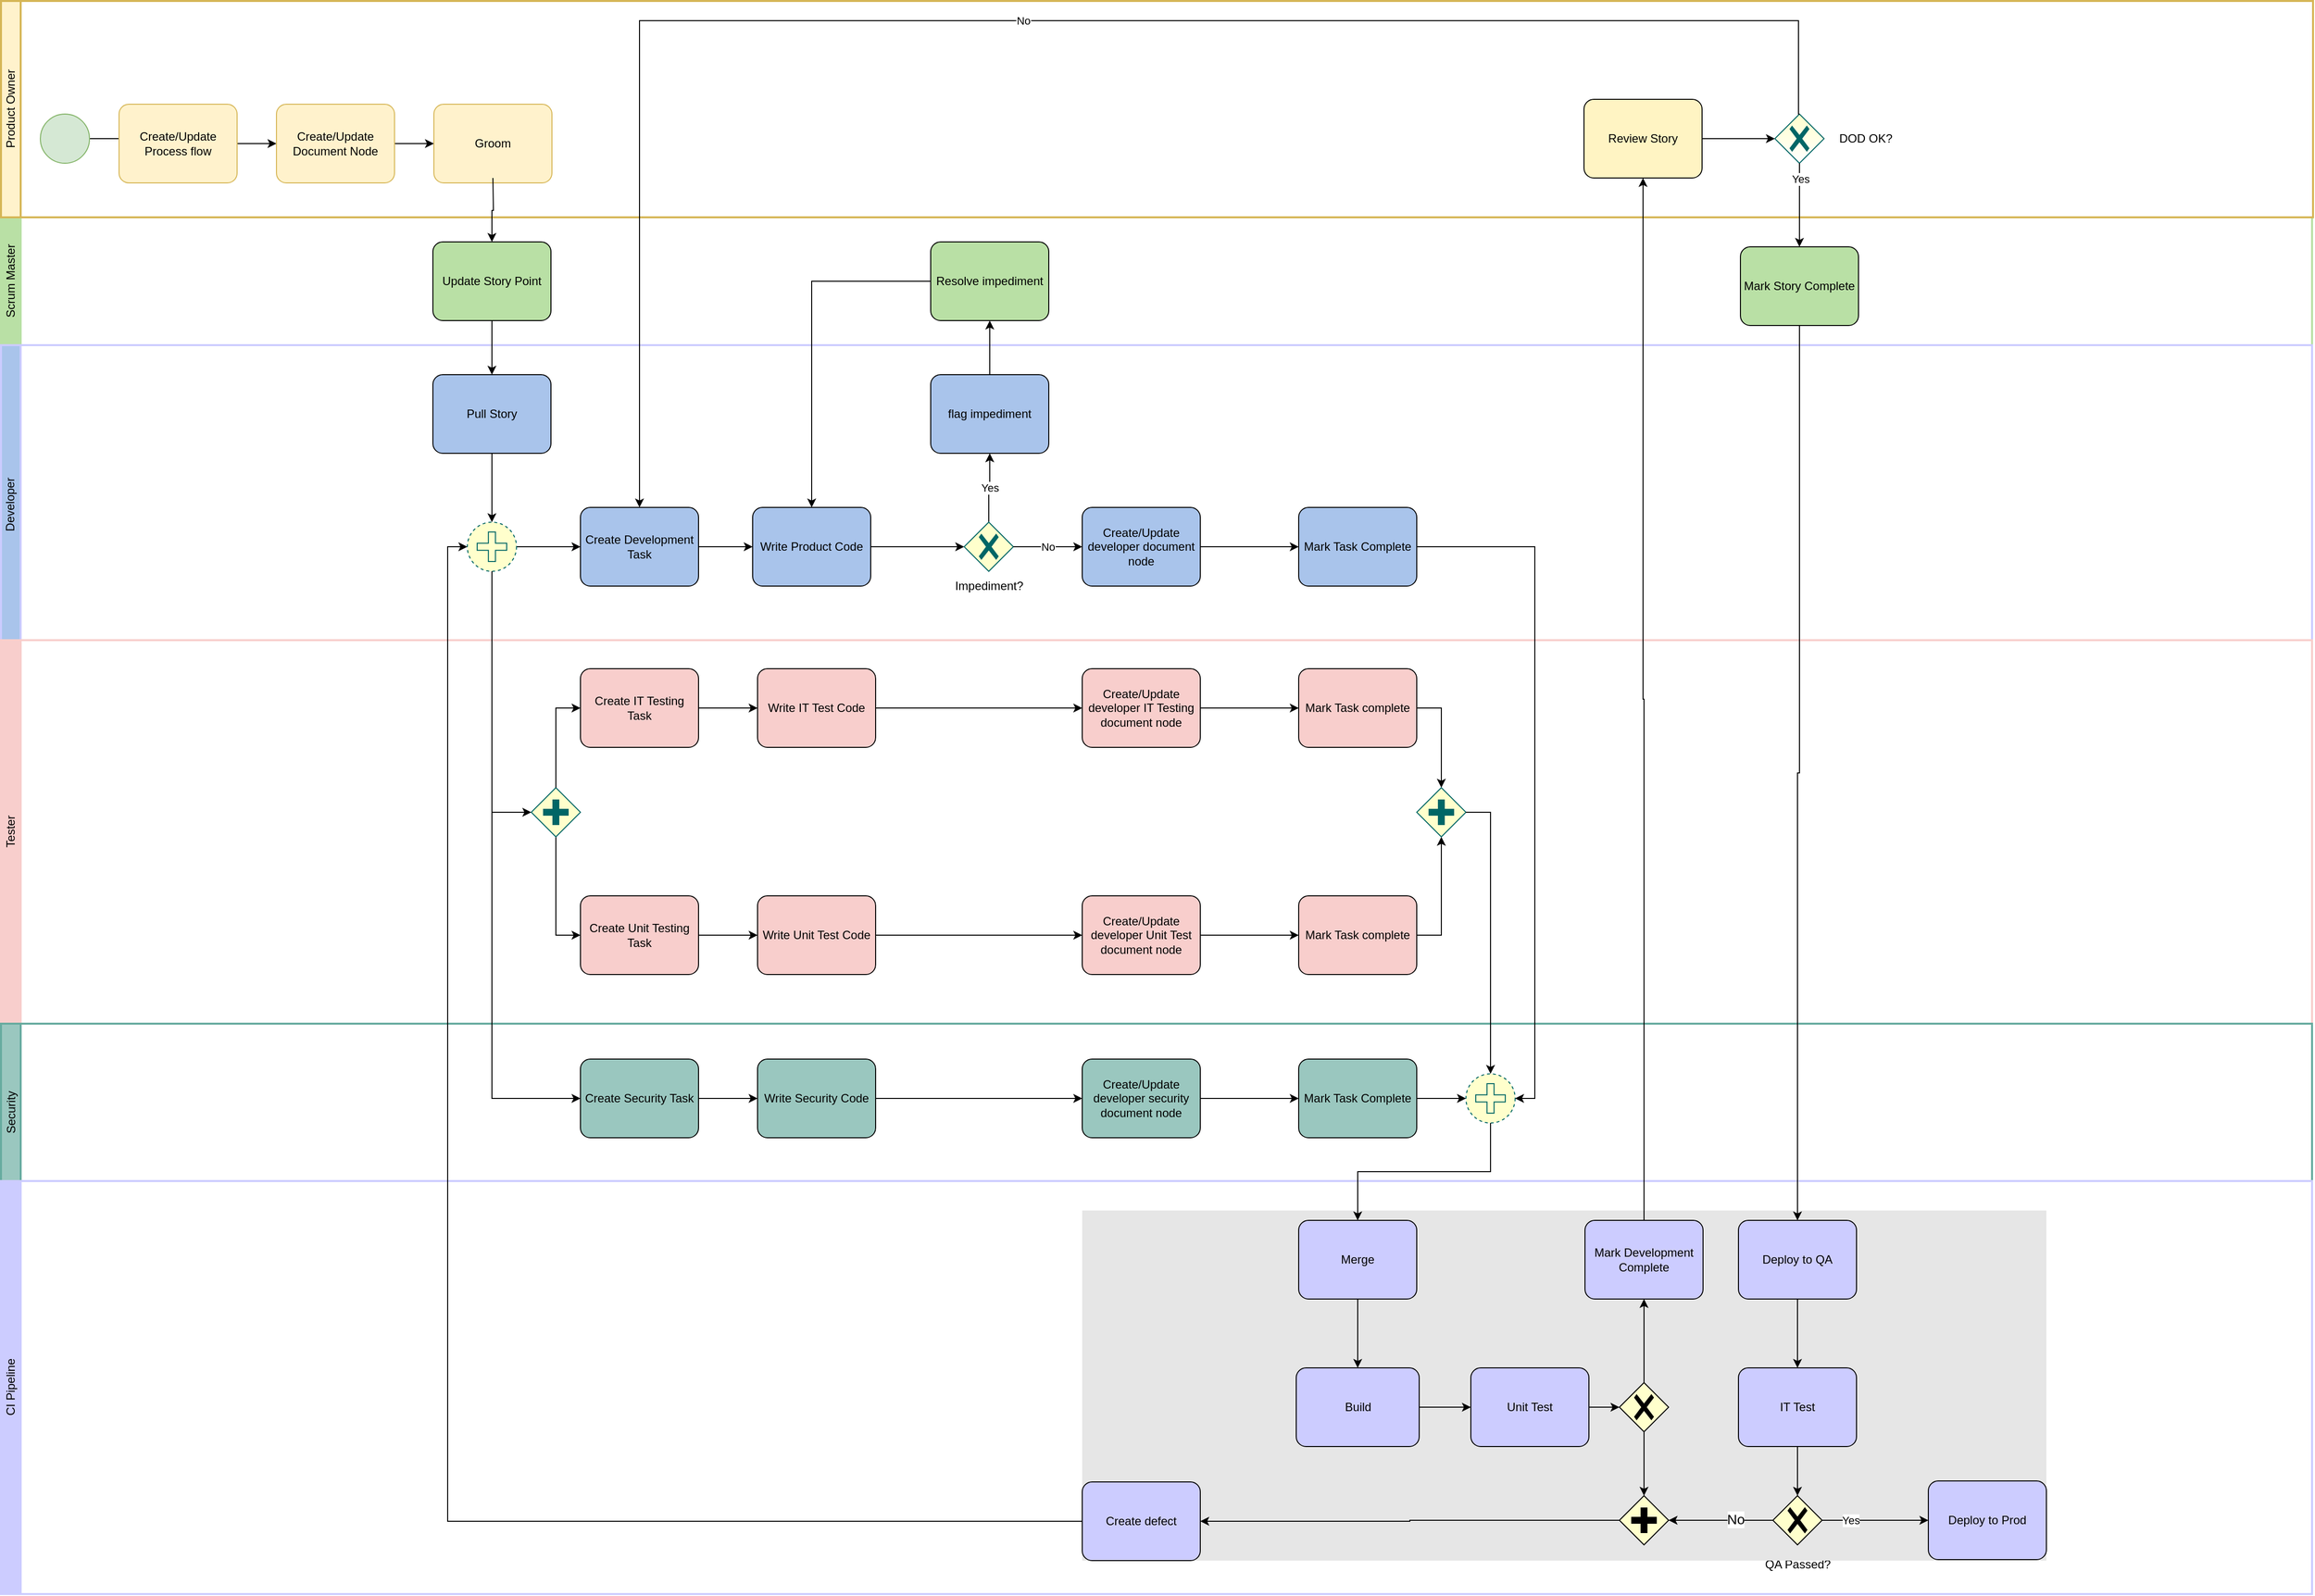 <mxfile version="17.1.0" type="github" pages="2">
  <diagram id="_5m3srf5jCz5CyNSayfB" name="process">
    <mxGraphModel dx="2643" dy="2204" grid="1" gridSize="10" guides="1" tooltips="1" connect="1" arrows="1" fold="1" page="1" pageScale="1" pageWidth="850" pageHeight="1100" background="#FFFFFF" math="0" shadow="0">
      <root>
        <mxCell id="0" />
        <mxCell id="1" parent="0" />
        <mxCell id="sJbma0cb8wTK5Nyl8_7U-2" value="Scrum Master" style="swimlane;html=1;startSize=20;fontStyle=0;collapsible=0;horizontal=0;swimlaneLine=1;swimlaneFillColor=#ffffff;strokeWidth=2;fillColor=#B9E0A5;fontColor=#000000;strokeColor=#B9E0A5;" parent="1" vertex="1">
          <mxGeometry x="-449" y="150" width="2349" height="130" as="geometry" />
        </mxCell>
        <mxCell id="jja5alJUXIAyAUdd--PY-1" value="Update Story Point" style="points=[[0.25,0,0],[0.5,0,0],[0.75,0,0],[1,0.25,0],[1,0.5,0],[1,0.75,0],[0.75,1,0],[0.5,1,0],[0.25,1,0],[0,0.75,0],[0,0.5,0],[0,0.25,0]];shape=mxgraph.bpmn.task;whiteSpace=wrap;rectStyle=rounded;size=10;taskMarker=abstract;fillColor=#B9E0A5;" parent="sJbma0cb8wTK5Nyl8_7U-2" vertex="1">
          <mxGeometry x="439" y="25" width="120" height="80" as="geometry" />
        </mxCell>
        <mxCell id="ajSq1QWMYXaIRyncZ6ZC-3" value="Resolve impediment" style="points=[[0.25,0,0],[0.5,0,0],[0.75,0,0],[1,0.25,0],[1,0.5,0],[1,0.75,0],[0.75,1,0],[0.5,1,0],[0.25,1,0],[0,0.75,0],[0,0.5,0],[0,0.25,0]];shape=mxgraph.bpmn.task;whiteSpace=wrap;rectStyle=rounded;size=10;taskMarker=abstract;fillColor=#B9E0A5;" parent="sJbma0cb8wTK5Nyl8_7U-2" vertex="1">
          <mxGeometry x="945" y="25" width="120" height="80" as="geometry" />
        </mxCell>
        <mxCell id="ajSq1QWMYXaIRyncZ6ZC-12" value="Mark Story Complete" style="points=[[0.25,0,0],[0.5,0,0],[0.75,0,0],[1,0.25,0],[1,0.5,0],[1,0.75,0],[0.75,1,0],[0.5,1,0],[0.25,1,0],[0,0.75,0],[0,0.5,0],[0,0.25,0]];shape=mxgraph.bpmn.task;whiteSpace=wrap;rectStyle=rounded;size=10;taskMarker=abstract;fillColor=#B9E0A5;" parent="sJbma0cb8wTK5Nyl8_7U-2" vertex="1">
          <mxGeometry x="1768" y="30" width="120" height="80" as="geometry" />
        </mxCell>
        <mxCell id="sJbma0cb8wTK5Nyl8_7U-1" value="Product Owner" style="swimlane;html=1;startSize=20;fontStyle=0;collapsible=0;horizontal=0;swimlaneLine=1;swimlaneFillColor=#ffffff;strokeWidth=2;fillColor=#fff2cc;strokeColor=#d6b656;" parent="1" vertex="1">
          <mxGeometry x="-449" y="-70" width="2350" height="220" as="geometry" />
        </mxCell>
        <mxCell id="ajSq1QWMYXaIRyncZ6ZC-25" style="edgeStyle=orthogonalEdgeStyle;rounded=0;orthogonalLoop=1;jettySize=auto;html=1;exitX=1;exitY=0.5;exitDx=0;exitDy=0;exitPerimeter=0;" parent="sJbma0cb8wTK5Nyl8_7U-1" source="sJbma0cb8wTK5Nyl8_7U-4" edge="1">
          <mxGeometry relative="1" as="geometry">
            <mxPoint x="150" y="140" as="targetPoint" />
          </mxGeometry>
        </mxCell>
        <mxCell id="sJbma0cb8wTK5Nyl8_7U-4" value="" style="points=[[0.145,0.145,0],[0.5,0,0],[0.855,0.145,0],[1,0.5,0],[0.855,0.855,0],[0.5,1,0],[0.145,0.855,0],[0,0.5,0]];shape=mxgraph.bpmn.event;html=1;verticalLabelPosition=bottom;labelBackgroundColor=#ffffff;verticalAlign=top;align=center;perimeter=ellipsePerimeter;outlineConnect=0;aspect=fixed;outline=standard;symbol=general;fillColor=#d5e8d4;strokeColor=#82b366;" parent="sJbma0cb8wTK5Nyl8_7U-1" vertex="1">
          <mxGeometry x="40" y="115" width="50" height="50" as="geometry" />
        </mxCell>
        <mxCell id="sJbma0cb8wTK5Nyl8_7U-5" value="Groom" style="points=[[0.25,0,0],[0.5,0,0],[0.75,0,0],[1,0.25,0],[1,0.5,0],[1,0.75,0],[0.75,1,0],[0.5,1,0],[0.25,1,0],[0,0.75,0],[0,0.5,0],[0,0.25,0]];shape=mxgraph.bpmn.task;whiteSpace=wrap;rectStyle=rounded;size=10;taskMarker=abstract;fillColor=#fff2cc;strokeColor=#d6b656;" parent="sJbma0cb8wTK5Nyl8_7U-1" vertex="1">
          <mxGeometry x="440" y="105" width="120" height="80" as="geometry" />
        </mxCell>
        <mxCell id="I5ZCA-VMFBdSvRMIru1C-3" value="" style="edgeStyle=orthogonalEdgeStyle;rounded=0;orthogonalLoop=1;jettySize=auto;html=1;fontSize=12;fontColor=#000000;" edge="1" parent="sJbma0cb8wTK5Nyl8_7U-1" source="ajSq1QWMYXaIRyncZ6ZC-8" target="ajSq1QWMYXaIRyncZ6ZC-10">
          <mxGeometry relative="1" as="geometry" />
        </mxCell>
        <mxCell id="ajSq1QWMYXaIRyncZ6ZC-8" value="Review Story" style="points=[[0.25,0,0],[0.5,0,0],[0.75,0,0],[1,0.25,0],[1,0.5,0],[1,0.75,0],[0.75,1,0],[0.5,1,0],[0.25,1,0],[0,0.75,0],[0,0.5,0],[0,0.25,0]];shape=mxgraph.bpmn.task;whiteSpace=wrap;rectStyle=rounded;size=10;taskMarker=abstract;fillColor=#FFF4C3;" parent="sJbma0cb8wTK5Nyl8_7U-1" vertex="1">
          <mxGeometry x="1609" y="100" width="120" height="80" as="geometry" />
        </mxCell>
        <mxCell id="JQ7lt5-j7r5x1BYTMg8N-10" value="" style="group" parent="sJbma0cb8wTK5Nyl8_7U-1" vertex="1" connectable="0">
          <mxGeometry x="1398" y="105" width="120" height="50" as="geometry" />
        </mxCell>
        <mxCell id="ajSq1QWMYXaIRyncZ6ZC-10" value="" style="points=[[0.25,0.25,0],[0.5,0,0],[0.75,0.25,0],[1,0.5,0],[0.75,0.75,0],[0.5,1,0],[0.25,0.75,0],[0,0.5,0]];shape=mxgraph.bpmn.gateway2;html=1;verticalLabelPosition=bottom;labelBackgroundColor=#ffffff;verticalAlign=top;align=center;perimeter=rhombusPerimeter;outlineConnect=0;outline=none;symbol=none;gwType=exclusive;fillColor=#FFFFCC;fontColor=#ffffff;strokeColor=#006666;gradientColor=#ffffff;" parent="JQ7lt5-j7r5x1BYTMg8N-10" vertex="1">
          <mxGeometry x="405" y="10" width="50" height="50" as="geometry" />
        </mxCell>
        <mxCell id="JQ7lt5-j7r5x1BYTMg8N-24" style="edgeStyle=orthogonalEdgeStyle;rounded=0;orthogonalLoop=1;jettySize=auto;html=1;exitX=1;exitY=0.5;exitDx=0;exitDy=0;exitPerimeter=0;" parent="sJbma0cb8wTK5Nyl8_7U-1" source="JQ7lt5-j7r5x1BYTMg8N-11" target="JQ7lt5-j7r5x1BYTMg8N-12" edge="1">
          <mxGeometry relative="1" as="geometry" />
        </mxCell>
        <mxCell id="JQ7lt5-j7r5x1BYTMg8N-11" value="Create/Update Process flow" style="points=[[0.25,0,0],[0.5,0,0],[0.75,0,0],[1,0.25,0],[1,0.5,0],[1,0.75,0],[0.75,1,0],[0.5,1,0],[0.25,1,0],[0,0.75,0],[0,0.5,0],[0,0.25,0]];shape=mxgraph.bpmn.task;whiteSpace=wrap;rectStyle=rounded;size=10;taskMarker=abstract;fillColor=#fff2cc;strokeColor=#d6b656;" parent="sJbma0cb8wTK5Nyl8_7U-1" vertex="1">
          <mxGeometry x="120" y="105" width="120" height="80" as="geometry" />
        </mxCell>
        <mxCell id="JQ7lt5-j7r5x1BYTMg8N-23" style="edgeStyle=orthogonalEdgeStyle;rounded=0;orthogonalLoop=1;jettySize=auto;html=1;exitX=1;exitY=0.5;exitDx=0;exitDy=0;exitPerimeter=0;entryX=0;entryY=0.5;entryDx=0;entryDy=0;entryPerimeter=0;" parent="sJbma0cb8wTK5Nyl8_7U-1" source="JQ7lt5-j7r5x1BYTMg8N-12" target="sJbma0cb8wTK5Nyl8_7U-5" edge="1">
          <mxGeometry relative="1" as="geometry" />
        </mxCell>
        <mxCell id="JQ7lt5-j7r5x1BYTMg8N-12" value="Create/Update Document Node" style="points=[[0.25,0,0],[0.5,0,0],[0.75,0,0],[1,0.25,0],[1,0.5,0],[1,0.75,0],[0.75,1,0],[0.5,1,0],[0.25,1,0],[0,0.75,0],[0,0.5,0],[0,0.25,0]];shape=mxgraph.bpmn.task;whiteSpace=wrap;rectStyle=rounded;size=10;taskMarker=abstract;fillColor=#fff2cc;strokeColor=#d6b656;" parent="sJbma0cb8wTK5Nyl8_7U-1" vertex="1">
          <mxGeometry x="280" y="105" width="120" height="80" as="geometry" />
        </mxCell>
        <mxCell id="jja5alJUXIAyAUdd--PY-8" value="DOD OK?" style="text;html=1;align=center;verticalAlign=middle;resizable=0;points=[];autosize=1;strokeColor=none;fillColor=none;strokeWidth=1;fontColor=#000000;fontSize=12;" parent="sJbma0cb8wTK5Nyl8_7U-1" vertex="1">
          <mxGeometry x="1860" y="130" width="70" height="20" as="geometry" />
        </mxCell>
        <mxCell id="sJbma0cb8wTK5Nyl8_7U-3" value="Developer" style="swimlane;html=1;startSize=20;fontStyle=0;collapsible=0;horizontal=0;swimlaneLine=1;swimlaneFillColor=#ffffff;strokeWidth=2;fillColor=#A9C4EB;strokeColor=#CCCCFF;" parent="1" vertex="1">
          <mxGeometry x="-449" y="280" width="2349" height="325" as="geometry" />
        </mxCell>
        <mxCell id="uWNscjFByzPxEChwJTeT-58" style="edgeStyle=orthogonalEdgeStyle;rounded=0;orthogonalLoop=1;jettySize=auto;html=1;exitX=0.5;exitY=1;exitDx=0;exitDy=0;exitPerimeter=0;entryX=0.5;entryY=0;entryDx=0;entryDy=0;entryPerimeter=0;" parent="sJbma0cb8wTK5Nyl8_7U-3" source="jja5alJUXIAyAUdd--PY-2" target="uWNscjFByzPxEChwJTeT-57" edge="1">
          <mxGeometry relative="1" as="geometry" />
        </mxCell>
        <mxCell id="jja5alJUXIAyAUdd--PY-2" value="Pull Story" style="points=[[0.25,0,0],[0.5,0,0],[0.75,0,0],[1,0.25,0],[1,0.5,0],[1,0.75,0],[0.75,1,0],[0.5,1,0],[0.25,1,0],[0,0.75,0],[0,0.5,0],[0,0.25,0]];shape=mxgraph.bpmn.task;whiteSpace=wrap;rectStyle=rounded;size=10;taskMarker=abstract;fillColor=#A9C4EB;" parent="sJbma0cb8wTK5Nyl8_7U-3" vertex="1">
          <mxGeometry x="439" y="30" width="120" height="80" as="geometry" />
        </mxCell>
        <mxCell id="JQ7lt5-j7r5x1BYTMg8N-17" style="edgeStyle=orthogonalEdgeStyle;rounded=0;orthogonalLoop=1;jettySize=auto;html=1;exitX=1;exitY=0.5;exitDx=0;exitDy=0;exitPerimeter=0;entryX=0;entryY=0.5;entryDx=0;entryDy=0;entryPerimeter=0;" parent="sJbma0cb8wTK5Nyl8_7U-3" source="jja5alJUXIAyAUdd--PY-3" target="jja5alJUXIAyAUdd--PY-13" edge="1">
          <mxGeometry relative="1" as="geometry" />
        </mxCell>
        <mxCell id="jja5alJUXIAyAUdd--PY-3" value="Create Development Task" style="points=[[0.25,0,0],[0.5,0,0],[0.75,0,0],[1,0.25,0],[1,0.5,0],[1,0.75,0],[0.75,1,0],[0.5,1,0],[0.25,1,0],[0,0.75,0],[0,0.5,0],[0,0.25,0]];shape=mxgraph.bpmn.task;whiteSpace=wrap;rectStyle=rounded;size=10;taskMarker=abstract;fillColor=#A9C4EB;" parent="sJbma0cb8wTK5Nyl8_7U-3" vertex="1">
          <mxGeometry x="589" y="165" width="120" height="80" as="geometry" />
        </mxCell>
        <mxCell id="jja5alJUXIAyAUdd--PY-12" value="Yes" style="edgeStyle=orthogonalEdgeStyle;rounded=0;orthogonalLoop=1;jettySize=auto;html=1;exitX=0.5;exitY=0;exitDx=0;exitDy=0;exitPerimeter=0;entryX=0.5;entryY=1;entryDx=0;entryDy=0;entryPerimeter=0;" parent="sJbma0cb8wTK5Nyl8_7U-3" source="jja5alJUXIAyAUdd--PY-7" target="jja5alJUXIAyAUdd--PY-11" edge="1">
          <mxGeometry relative="1" as="geometry" />
        </mxCell>
        <mxCell id="jja5alJUXIAyAUdd--PY-11" value="flag impediment" style="points=[[0.25,0,0],[0.5,0,0],[0.75,0,0],[1,0.25,0],[1,0.5,0],[1,0.75,0],[0.75,1,0],[0.5,1,0],[0.25,1,0],[0,0.75,0],[0,0.5,0],[0,0.25,0]];shape=mxgraph.bpmn.task;whiteSpace=wrap;rectStyle=rounded;size=10;taskMarker=abstract;fillColor=#A9C4EB;" parent="sJbma0cb8wTK5Nyl8_7U-3" vertex="1">
          <mxGeometry x="945" y="30" width="120" height="80" as="geometry" />
        </mxCell>
        <mxCell id="jja5alJUXIAyAUdd--PY-52" value="Create/Update developer document node" style="points=[[0.25,0,0],[0.5,0,0],[0.75,0,0],[1,0.25,0],[1,0.5,0],[1,0.75,0],[0.75,1,0],[0.5,1,0],[0.25,1,0],[0,0.75,0],[0,0.5,0],[0,0.25,0]];shape=mxgraph.bpmn.task;whiteSpace=wrap;rectStyle=rounded;size=10;taskMarker=abstract;fillColor=#A9C4EB;" parent="sJbma0cb8wTK5Nyl8_7U-3" vertex="1">
          <mxGeometry x="1099" y="165" width="120" height="80" as="geometry" />
        </mxCell>
        <mxCell id="JQ7lt5-j7r5x1BYTMg8N-18" style="edgeStyle=orthogonalEdgeStyle;rounded=0;orthogonalLoop=1;jettySize=auto;html=1;exitX=1;exitY=0.5;exitDx=0;exitDy=0;exitPerimeter=0;entryX=0;entryY=0.5;entryDx=0;entryDy=0;entryPerimeter=0;" parent="sJbma0cb8wTK5Nyl8_7U-3" source="jja5alJUXIAyAUdd--PY-13" target="jja5alJUXIAyAUdd--PY-7" edge="1">
          <mxGeometry relative="1" as="geometry" />
        </mxCell>
        <mxCell id="jja5alJUXIAyAUdd--PY-13" value="Write Product Code" style="points=[[0.25,0,0],[0.5,0,0],[0.75,0,0],[1,0.25,0],[1,0.5,0],[1,0.75,0],[0.75,1,0],[0.5,1,0],[0.25,1,0],[0,0.75,0],[0,0.5,0],[0,0.25,0]];shape=mxgraph.bpmn.task;whiteSpace=wrap;rectStyle=rounded;size=10;taskMarker=abstract;fillColor=#A9C4EB;" parent="sJbma0cb8wTK5Nyl8_7U-3" vertex="1">
          <mxGeometry x="764" y="165" width="120" height="80" as="geometry" />
        </mxCell>
        <mxCell id="JQ7lt5-j7r5x1BYTMg8N-20" value="" style="group" parent="sJbma0cb8wTK5Nyl8_7U-3" vertex="1" connectable="0">
          <mxGeometry x="959" y="180" width="90" height="75" as="geometry" />
        </mxCell>
        <mxCell id="jja5alJUXIAyAUdd--PY-7" value="" style="points=[[0.25,0.25,0],[0.5,0,0],[0.75,0.25,0],[1,0.5,0],[0.75,0.75,0],[0.5,1,0],[0.25,0.75,0],[0,0.5,0]];shape=mxgraph.bpmn.gateway2;html=1;verticalLabelPosition=bottom;labelBackgroundColor=#ffffff;verticalAlign=top;align=center;perimeter=rhombusPerimeter;outlineConnect=0;outline=none;symbol=none;gwType=exclusive;fillColor=#FFFFCC;strokeColor=#006666;" parent="JQ7lt5-j7r5x1BYTMg8N-20" vertex="1">
          <mxGeometry x="20" width="50" height="50" as="geometry" />
        </mxCell>
        <mxCell id="JQ7lt5-j7r5x1BYTMg8N-19" value="Impediment?" style="text;html=1;align=center;verticalAlign=middle;resizable=0;points=[];autosize=1;strokeColor=none;fillColor=none;" parent="JQ7lt5-j7r5x1BYTMg8N-20" vertex="1">
          <mxGeometry y="55" width="90" height="20" as="geometry" />
        </mxCell>
        <mxCell id="JQ7lt5-j7r5x1BYTMg8N-21" value="No" style="edgeStyle=orthogonalEdgeStyle;rounded=0;orthogonalLoop=1;jettySize=auto;html=1;exitX=1;exitY=0.5;exitDx=0;exitDy=0;exitPerimeter=0;entryX=0;entryY=0.5;entryDx=0;entryDy=0;entryPerimeter=0;" parent="sJbma0cb8wTK5Nyl8_7U-3" source="jja5alJUXIAyAUdd--PY-7" target="jja5alJUXIAyAUdd--PY-52" edge="1">
          <mxGeometry relative="1" as="geometry" />
        </mxCell>
        <mxCell id="uWNscjFByzPxEChwJTeT-59" style="edgeStyle=orthogonalEdgeStyle;rounded=0;orthogonalLoop=1;jettySize=auto;html=1;exitX=1;exitY=0.5;exitDx=0;exitDy=0;exitPerimeter=0;entryX=0;entryY=0.5;entryDx=0;entryDy=0;entryPerimeter=0;" parent="sJbma0cb8wTK5Nyl8_7U-3" source="uWNscjFByzPxEChwJTeT-57" target="jja5alJUXIAyAUdd--PY-3" edge="1">
          <mxGeometry relative="1" as="geometry" />
        </mxCell>
        <mxCell id="uWNscjFByzPxEChwJTeT-57" value="" style="points=[[0.145,0.145,0],[0.5,0,0],[0.855,0.145,0],[1,0.5,0],[0.855,0.855,0],[0.5,1,0],[0.145,0.855,0],[0,0.5,0]];shape=mxgraph.bpmn.event;html=1;verticalLabelPosition=bottom;labelBackgroundColor=#ffffff;verticalAlign=top;align=center;perimeter=ellipsePerimeter;outlineConnect=0;aspect=fixed;outline=eventNonint;symbol=parallelMultiple;fillColor=#FFFFCC;strokeColor=#006666;" parent="sJbma0cb8wTK5Nyl8_7U-3" vertex="1">
          <mxGeometry x="474" y="180" width="50" height="50" as="geometry" />
        </mxCell>
        <mxCell id="uWNscjFByzPxEChwJTeT-28" value="Mark Task Complete" style="points=[[0.25,0,0],[0.5,0,0],[0.75,0,0],[1,0.25,0],[1,0.5,0],[1,0.75,0],[0.75,1,0],[0.5,1,0],[0.25,1,0],[0,0.75,0],[0,0.5,0],[0,0.25,0]];shape=mxgraph.bpmn.task;whiteSpace=wrap;rectStyle=rounded;size=10;taskMarker=abstract;fillColor=#A9C4EB;" parent="sJbma0cb8wTK5Nyl8_7U-3" vertex="1">
          <mxGeometry x="1319" y="165" width="120" height="80" as="geometry" />
        </mxCell>
        <mxCell id="uWNscjFByzPxEChwJTeT-29" value="" style="edgeStyle=orthogonalEdgeStyle;rounded=0;orthogonalLoop=1;jettySize=auto;html=1;" parent="sJbma0cb8wTK5Nyl8_7U-3" source="jja5alJUXIAyAUdd--PY-52" target="uWNscjFByzPxEChwJTeT-28" edge="1">
          <mxGeometry relative="1" as="geometry" />
        </mxCell>
        <mxCell id="jja5alJUXIAyAUdd--PY-9" style="edgeStyle=orthogonalEdgeStyle;rounded=0;orthogonalLoop=1;jettySize=auto;html=1;exitX=0.5;exitY=1;exitDx=0;exitDy=0;exitPerimeter=0;entryX=0.5;entryY=0;entryDx=0;entryDy=0;entryPerimeter=0;" parent="1" target="jja5alJUXIAyAUdd--PY-1" edge="1">
          <mxGeometry relative="1" as="geometry">
            <mxPoint x="51" y="110" as="sourcePoint" />
          </mxGeometry>
        </mxCell>
        <mxCell id="jja5alJUXIAyAUdd--PY-10" style="edgeStyle=orthogonalEdgeStyle;rounded=0;orthogonalLoop=1;jettySize=auto;html=1;exitX=0.5;exitY=1;exitDx=0;exitDy=0;exitPerimeter=0;entryX=0.5;entryY=0;entryDx=0;entryDy=0;entryPerimeter=0;" parent="1" source="jja5alJUXIAyAUdd--PY-1" target="jja5alJUXIAyAUdd--PY-2" edge="1">
          <mxGeometry relative="1" as="geometry" />
        </mxCell>
        <mxCell id="jja5alJUXIAyAUdd--PY-16" value="Tester" style="swimlane;html=1;startSize=20;fontStyle=0;collapsible=0;horizontal=0;swimlaneLine=1;swimlaneFillColor=#ffffff;strokeWidth=2;fillColor=#F8CECC;strokeColor=#F8CECC;" parent="1" vertex="1">
          <mxGeometry x="-449" y="580" width="2349" height="390" as="geometry" />
        </mxCell>
        <mxCell id="jja5alJUXIAyAUdd--PY-19" value="Create Unit Testing Task" style="points=[[0.25,0,0],[0.5,0,0],[0.75,0,0],[1,0.25,0],[1,0.5,0],[1,0.75,0],[0.75,1,0],[0.5,1,0],[0.25,1,0],[0,0.75,0],[0,0.5,0],[0,0.25,0]];shape=mxgraph.bpmn.task;whiteSpace=wrap;rectStyle=rounded;size=10;taskMarker=abstract;fillColor=#F8CECC;" parent="jja5alJUXIAyAUdd--PY-16" vertex="1">
          <mxGeometry x="589" y="260" width="120" height="80" as="geometry" />
        </mxCell>
        <mxCell id="jja5alJUXIAyAUdd--PY-24" value="" style="edgeStyle=orthogonalEdgeStyle;rounded=0;orthogonalLoop=1;jettySize=auto;html=1;entryX=0;entryY=0.5;entryDx=0;entryDy=0;entryPerimeter=0;" parent="jja5alJUXIAyAUdd--PY-16" source="jja5alJUXIAyAUdd--PY-19" target="jja5alJUXIAyAUdd--PY-26" edge="1">
          <mxGeometry relative="1" as="geometry">
            <mxPoint x="470" y="235" as="targetPoint" />
          </mxGeometry>
        </mxCell>
        <mxCell id="jja5alJUXIAyAUdd--PY-26" value="Write Unit Test Code" style="points=[[0.25,0,0],[0.5,0,0],[0.75,0,0],[1,0.25,0],[1,0.5,0],[1,0.75,0],[0.75,1,0],[0.5,1,0],[0.25,1,0],[0,0.75,0],[0,0.5,0],[0,0.25,0]];shape=mxgraph.bpmn.task;whiteSpace=wrap;rectStyle=rounded;size=10;taskMarker=abstract;fillColor=#F8CECC;" parent="jja5alJUXIAyAUdd--PY-16" vertex="1">
          <mxGeometry x="769" y="260" width="120" height="80" as="geometry" />
        </mxCell>
        <mxCell id="I5ZCA-VMFBdSvRMIru1C-8" style="edgeStyle=orthogonalEdgeStyle;rounded=0;orthogonalLoop=1;jettySize=auto;html=1;exitX=1;exitY=0.5;exitDx=0;exitDy=0;exitPerimeter=0;fontSize=12;fontColor=#000000;" edge="1" parent="jja5alJUXIAyAUdd--PY-16" source="jja5alJUXIAyAUdd--PY-46" target="uWNscjFByzPxEChwJTeT-18">
          <mxGeometry relative="1" as="geometry" />
        </mxCell>
        <mxCell id="jja5alJUXIAyAUdd--PY-46" value="Mark Task complete" style="points=[[0.25,0,0],[0.5,0,0],[0.75,0,0],[1,0.25,0],[1,0.5,0],[1,0.75,0],[0.75,1,0],[0.5,1,0],[0.25,1,0],[0,0.75,0],[0,0.5,0],[0,0.25,0]];shape=mxgraph.bpmn.task;whiteSpace=wrap;rectStyle=rounded;size=10;taskMarker=abstract;fillColor=#F8CECC;" parent="jja5alJUXIAyAUdd--PY-16" vertex="1">
          <mxGeometry x="1319" y="260" width="120" height="80" as="geometry" />
        </mxCell>
        <mxCell id="jja5alJUXIAyAUdd--PY-47" value="" style="edgeStyle=orthogonalEdgeStyle;rounded=0;orthogonalLoop=1;jettySize=auto;html=1;entryX=0;entryY=0.5;entryDx=0;entryDy=0;entryPerimeter=0;" parent="jja5alJUXIAyAUdd--PY-16" source="jja5alJUXIAyAUdd--PY-26" target="uWNscjFByzPxEChwJTeT-35" edge="1">
          <mxGeometry relative="1" as="geometry" />
        </mxCell>
        <mxCell id="uWNscjFByzPxEChwJTeT-9" style="edgeStyle=orthogonalEdgeStyle;rounded=0;orthogonalLoop=1;jettySize=auto;html=1;exitX=0.5;exitY=1;exitDx=0;exitDy=0;exitPerimeter=0;entryX=0;entryY=0.5;entryDx=0;entryDy=0;entryPerimeter=0;" parent="jja5alJUXIAyAUdd--PY-16" source="uWNscjFByzPxEChwJTeT-8" target="jja5alJUXIAyAUdd--PY-19" edge="1">
          <mxGeometry relative="1" as="geometry" />
        </mxCell>
        <mxCell id="uWNscjFByzPxEChwJTeT-8" value="" style="points=[[0.25,0.25,0],[0.5,0,0],[0.75,0.25,0],[1,0.5,0],[0.75,0.75,0],[0.5,1,0],[0.25,0.75,0],[0,0.5,0]];shape=mxgraph.bpmn.gateway2;html=1;verticalLabelPosition=bottom;labelBackgroundColor=#ffffff;verticalAlign=top;align=center;perimeter=rhombusPerimeter;outlineConnect=0;outline=none;symbol=none;gwType=parallel;fillColor=#FFFFCC;strokeColor=#006666;" parent="jja5alJUXIAyAUdd--PY-16" vertex="1">
          <mxGeometry x="539" y="150" width="50" height="50" as="geometry" />
        </mxCell>
        <mxCell id="uWNscjFByzPxEChwJTeT-15" style="edgeStyle=orthogonalEdgeStyle;rounded=0;orthogonalLoop=1;jettySize=auto;html=1;exitX=1;exitY=0.5;exitDx=0;exitDy=0;exitPerimeter=0;entryX=0;entryY=0.5;entryDx=0;entryDy=0;entryPerimeter=0;" parent="jja5alJUXIAyAUdd--PY-16" source="uWNscjFByzPxEChwJTeT-11" target="uWNscjFByzPxEChwJTeT-31" edge="1">
          <mxGeometry relative="1" as="geometry">
            <mxPoint x="1069" y="69" as="targetPoint" />
          </mxGeometry>
        </mxCell>
        <mxCell id="uWNscjFByzPxEChwJTeT-11" value="Write IT Test Code" style="points=[[0.25,0,0],[0.5,0,0],[0.75,0,0],[1,0.25,0],[1,0.5,0],[1,0.75,0],[0.75,1,0],[0.5,1,0],[0.25,1,0],[0,0.75,0],[0,0.5,0],[0,0.25,0]];shape=mxgraph.bpmn.task;whiteSpace=wrap;rectStyle=rounded;size=10;taskMarker=abstract;fillColor=#F8CECC;" parent="jja5alJUXIAyAUdd--PY-16" vertex="1">
          <mxGeometry x="769" y="29" width="120" height="80" as="geometry" />
        </mxCell>
        <mxCell id="I5ZCA-VMFBdSvRMIru1C-7" style="edgeStyle=orthogonalEdgeStyle;rounded=0;orthogonalLoop=1;jettySize=auto;html=1;exitX=1;exitY=0.5;exitDx=0;exitDy=0;exitPerimeter=0;fontSize=12;fontColor=#000000;" edge="1" parent="jja5alJUXIAyAUdd--PY-16" source="uWNscjFByzPxEChwJTeT-12" target="uWNscjFByzPxEChwJTeT-18">
          <mxGeometry relative="1" as="geometry" />
        </mxCell>
        <mxCell id="uWNscjFByzPxEChwJTeT-12" value="Mark Task complete" style="points=[[0.25,0,0],[0.5,0,0],[0.75,0,0],[1,0.25,0],[1,0.5,0],[1,0.75,0],[0.75,1,0],[0.5,1,0],[0.25,1,0],[0,0.75,0],[0,0.5,0],[0,0.25,0]];shape=mxgraph.bpmn.task;whiteSpace=wrap;rectStyle=rounded;size=10;taskMarker=abstract;strokeColor=#000000;fillColor=#F8CECC;" parent="jja5alJUXIAyAUdd--PY-16" vertex="1">
          <mxGeometry x="1319" y="29" width="120" height="80" as="geometry" />
        </mxCell>
        <mxCell id="uWNscjFByzPxEChwJTeT-18" value="" style="points=[[0.25,0.25,0],[0.5,0,0],[0.75,0.25,0],[1,0.5,0],[0.75,0.75,0],[0.5,1,0],[0.25,0.75,0],[0,0.5,0]];shape=mxgraph.bpmn.gateway2;html=1;verticalLabelPosition=bottom;labelBackgroundColor=#ffffff;verticalAlign=top;align=center;perimeter=rhombusPerimeter;outlineConnect=0;outline=none;symbol=none;gwType=parallel;fillColor=#FFFFCC;strokeColor=#006666;" parent="jja5alJUXIAyAUdd--PY-16" vertex="1">
          <mxGeometry x="1439" y="150" width="50" height="50" as="geometry" />
        </mxCell>
        <mxCell id="uWNscjFByzPxEChwJTeT-34" style="edgeStyle=orthogonalEdgeStyle;rounded=0;orthogonalLoop=1;jettySize=auto;html=1;exitX=1;exitY=0.5;exitDx=0;exitDy=0;exitPerimeter=0;entryX=0;entryY=0.5;entryDx=0;entryDy=0;entryPerimeter=0;" parent="jja5alJUXIAyAUdd--PY-16" source="uWNscjFByzPxEChwJTeT-31" target="uWNscjFByzPxEChwJTeT-12" edge="1">
          <mxGeometry relative="1" as="geometry" />
        </mxCell>
        <mxCell id="uWNscjFByzPxEChwJTeT-31" value="Create/Update developer IT Testing document node" style="points=[[0.25,0,0],[0.5,0,0],[0.75,0,0],[1,0.25,0],[1,0.5,0],[1,0.75,0],[0.75,1,0],[0.5,1,0],[0.25,1,0],[0,0.75,0],[0,0.5,0],[0,0.25,0]];shape=mxgraph.bpmn.task;whiteSpace=wrap;rectStyle=rounded;size=10;taskMarker=abstract;fillColor=#F8CECC;" parent="jja5alJUXIAyAUdd--PY-16" vertex="1">
          <mxGeometry x="1099" y="29" width="120" height="80" as="geometry" />
        </mxCell>
        <mxCell id="uWNscjFByzPxEChwJTeT-36" style="edgeStyle=orthogonalEdgeStyle;rounded=0;orthogonalLoop=1;jettySize=auto;html=1;exitX=1;exitY=0.5;exitDx=0;exitDy=0;exitPerimeter=0;entryX=0;entryY=0.5;entryDx=0;entryDy=0;entryPerimeter=0;" parent="jja5alJUXIAyAUdd--PY-16" source="uWNscjFByzPxEChwJTeT-35" target="jja5alJUXIAyAUdd--PY-46" edge="1">
          <mxGeometry relative="1" as="geometry" />
        </mxCell>
        <mxCell id="uWNscjFByzPxEChwJTeT-35" value="Create/Update developer Unit Test document node" style="points=[[0.25,0,0],[0.5,0,0],[0.75,0,0],[1,0.25,0],[1,0.5,0],[1,0.75,0],[0.75,1,0],[0.5,1,0],[0.25,1,0],[0,0.75,0],[0,0.5,0],[0,0.25,0]];shape=mxgraph.bpmn.task;whiteSpace=wrap;rectStyle=rounded;size=10;taskMarker=abstract;fillColor=#F8CECC;" parent="jja5alJUXIAyAUdd--PY-16" vertex="1">
          <mxGeometry x="1099" y="260" width="120" height="80" as="geometry" />
        </mxCell>
        <mxCell id="uWNscjFByzPxEChwJTeT-10" value="Create IT Testing Task" style="points=[[0.25,0,0],[0.5,0,0],[0.75,0,0],[1,0.25,0],[1,0.5,0],[1,0.75,0],[0.75,1,0],[0.5,1,0],[0.25,1,0],[0,0.75,0],[0,0.5,0],[0,0.25,0]];shape=mxgraph.bpmn.task;whiteSpace=wrap;rectStyle=rounded;size=10;taskMarker=abstract;fillColor=#F8CECC;" parent="jja5alJUXIAyAUdd--PY-16" vertex="1">
          <mxGeometry x="589" y="29" width="120" height="80" as="geometry" />
        </mxCell>
        <mxCell id="uWNscjFByzPxEChwJTeT-22" style="edgeStyle=orthogonalEdgeStyle;rounded=0;orthogonalLoop=1;jettySize=auto;html=1;exitX=0.5;exitY=0;exitDx=0;exitDy=0;exitPerimeter=0;entryX=0;entryY=0.5;entryDx=0;entryDy=0;entryPerimeter=0;" parent="jja5alJUXIAyAUdd--PY-16" source="uWNscjFByzPxEChwJTeT-8" target="uWNscjFByzPxEChwJTeT-10" edge="1">
          <mxGeometry relative="1" as="geometry" />
        </mxCell>
        <mxCell id="uWNscjFByzPxEChwJTeT-14" style="edgeStyle=orthogonalEdgeStyle;rounded=0;orthogonalLoop=1;jettySize=auto;html=1;exitX=1;exitY=0.5;exitDx=0;exitDy=0;exitPerimeter=0;" parent="jja5alJUXIAyAUdd--PY-16" source="uWNscjFByzPxEChwJTeT-10" target="uWNscjFByzPxEChwJTeT-11" edge="1">
          <mxGeometry relative="1" as="geometry" />
        </mxCell>
        <mxCell id="jja5alJUXIAyAUdd--PY-32" value="Security" style="swimlane;html=1;startSize=20;fontStyle=0;collapsible=0;horizontal=0;swimlaneLine=1;swimlaneFillColor=#ffffff;strokeWidth=2;fillColor=#9AC7BF;strokeColor=#67AB9F;" parent="1" vertex="1">
          <mxGeometry x="-449" y="970" width="2349" height="181" as="geometry" />
        </mxCell>
        <mxCell id="jja5alJUXIAyAUdd--PY-33" value="Create Security Task" style="points=[[0.25,0,0],[0.5,0,0],[0.75,0,0],[1,0.25,0],[1,0.5,0],[1,0.75,0],[0.75,1,0],[0.5,1,0],[0.25,1,0],[0,0.75,0],[0,0.5,0],[0,0.25,0]];shape=mxgraph.bpmn.task;whiteSpace=wrap;rectStyle=rounded;size=10;taskMarker=abstract;fillColor=#9AC7BF;" parent="jja5alJUXIAyAUdd--PY-32" vertex="1">
          <mxGeometry x="589" y="36" width="120" height="80" as="geometry" />
        </mxCell>
        <mxCell id="jja5alJUXIAyAUdd--PY-34" value="" style="edgeStyle=orthogonalEdgeStyle;rounded=0;orthogonalLoop=1;jettySize=auto;html=1;entryX=0;entryY=0.5;entryDx=0;entryDy=0;entryPerimeter=0;" parent="jja5alJUXIAyAUdd--PY-32" source="jja5alJUXIAyAUdd--PY-33" target="jja5alJUXIAyAUdd--PY-35" edge="1">
          <mxGeometry relative="1" as="geometry">
            <mxPoint x="470" y="235" as="targetPoint" />
          </mxGeometry>
        </mxCell>
        <mxCell id="jja5alJUXIAyAUdd--PY-35" value="Write Security Code" style="points=[[0.25,0,0],[0.5,0,0],[0.75,0,0],[1,0.25,0],[1,0.5,0],[1,0.75,0],[0.75,1,0],[0.5,1,0],[0.25,1,0],[0,0.75,0],[0,0.5,0],[0,0.25,0]];shape=mxgraph.bpmn.task;whiteSpace=wrap;rectStyle=rounded;size=10;taskMarker=abstract;fillColor=#9AC7BF;" parent="jja5alJUXIAyAUdd--PY-32" vertex="1">
          <mxGeometry x="769" y="36" width="120" height="80" as="geometry" />
        </mxCell>
        <mxCell id="jja5alJUXIAyAUdd--PY-55" value="Mark Task Complete" style="points=[[0.25,0,0],[0.5,0,0],[0.75,0,0],[1,0.25,0],[1,0.5,0],[1,0.75,0],[0.75,1,0],[0.5,1,0],[0.25,1,0],[0,0.75,0],[0,0.5,0],[0,0.25,0]];shape=mxgraph.bpmn.task;whiteSpace=wrap;rectStyle=rounded;size=10;taskMarker=abstract;fillColor=#9AC7BF;" parent="jja5alJUXIAyAUdd--PY-32" vertex="1">
          <mxGeometry x="1319" y="36" width="120" height="80" as="geometry" />
        </mxCell>
        <mxCell id="jja5alJUXIAyAUdd--PY-56" value="" style="edgeStyle=orthogonalEdgeStyle;rounded=0;orthogonalLoop=1;jettySize=auto;html=1;entryX=0;entryY=0.5;entryDx=0;entryDy=0;entryPerimeter=0;" parent="jja5alJUXIAyAUdd--PY-32" source="jja5alJUXIAyAUdd--PY-35" target="uWNscjFByzPxEChwJTeT-37" edge="1">
          <mxGeometry relative="1" as="geometry" />
        </mxCell>
        <mxCell id="JQ7lt5-j7r5x1BYTMg8N-7" value="" style="points=[[0.145,0.145,0],[0.5,0,0],[0.855,0.145,0],[1,0.5,0],[0.855,0.855,0],[0.5,1,0],[0.145,0.855,0],[0,0.5,0]];shape=mxgraph.bpmn.event;html=1;verticalLabelPosition=bottom;labelBackgroundColor=#ffffff;verticalAlign=top;align=center;perimeter=ellipsePerimeter;outlineConnect=0;aspect=fixed;outline=eventNonint;symbol=parallelMultiple;fillColor=#FFFFCC;strokeColor=#006666;" parent="jja5alJUXIAyAUdd--PY-32" vertex="1">
          <mxGeometry x="1489" y="51" width="50" height="50" as="geometry" />
        </mxCell>
        <mxCell id="jja5alJUXIAyAUdd--PY-41" style="edgeStyle=orthogonalEdgeStyle;rounded=0;orthogonalLoop=1;jettySize=auto;html=1;entryX=0;entryY=0.5;entryDx=0;entryDy=0;entryPerimeter=0;exitX=1;exitY=0.5;exitDx=0;exitDy=0;exitPerimeter=0;" parent="jja5alJUXIAyAUdd--PY-32" source="jja5alJUXIAyAUdd--PY-55" target="JQ7lt5-j7r5x1BYTMg8N-7" edge="1">
          <mxGeometry relative="1" as="geometry">
            <mxPoint x="840" y="76" as="sourcePoint" />
          </mxGeometry>
        </mxCell>
        <mxCell id="uWNscjFByzPxEChwJTeT-38" style="edgeStyle=orthogonalEdgeStyle;rounded=0;orthogonalLoop=1;jettySize=auto;html=1;exitX=1;exitY=0.5;exitDx=0;exitDy=0;exitPerimeter=0;entryX=0;entryY=0.5;entryDx=0;entryDy=0;entryPerimeter=0;" parent="jja5alJUXIAyAUdd--PY-32" source="uWNscjFByzPxEChwJTeT-37" target="jja5alJUXIAyAUdd--PY-55" edge="1">
          <mxGeometry relative="1" as="geometry" />
        </mxCell>
        <mxCell id="uWNscjFByzPxEChwJTeT-37" value="Create/Update developer security document node" style="points=[[0.25,0,0],[0.5,0,0],[0.75,0,0],[1,0.25,0],[1,0.5,0],[1,0.75,0],[0.75,1,0],[0.5,1,0],[0.25,1,0],[0,0.75,0],[0,0.5,0],[0,0.25,0]];shape=mxgraph.bpmn.task;whiteSpace=wrap;rectStyle=rounded;size=10;taskMarker=abstract;fillColor=#9AC7BF;" parent="jja5alJUXIAyAUdd--PY-32" vertex="1">
          <mxGeometry x="1099" y="36" width="120" height="80" as="geometry" />
        </mxCell>
        <mxCell id="ajSq1QWMYXaIRyncZ6ZC-4" style="edgeStyle=orthogonalEdgeStyle;rounded=0;orthogonalLoop=1;jettySize=auto;html=1;exitX=0.5;exitY=0;exitDx=0;exitDy=0;exitPerimeter=0;entryX=0.5;entryY=1;entryDx=0;entryDy=0;entryPerimeter=0;" parent="1" source="jja5alJUXIAyAUdd--PY-11" target="ajSq1QWMYXaIRyncZ6ZC-3" edge="1">
          <mxGeometry relative="1" as="geometry" />
        </mxCell>
        <mxCell id="ajSq1QWMYXaIRyncZ6ZC-24" style="edgeStyle=orthogonalEdgeStyle;rounded=0;orthogonalLoop=1;jettySize=auto;html=1;exitX=0;exitY=0.5;exitDx=0;exitDy=0;exitPerimeter=0;" parent="1" source="ajSq1QWMYXaIRyncZ6ZC-3" target="jja5alJUXIAyAUdd--PY-13" edge="1">
          <mxGeometry relative="1" as="geometry" />
        </mxCell>
        <mxCell id="JQ7lt5-j7r5x1BYTMg8N-1" value="CI Pipeline" style="swimlane;html=1;startSize=20;fontStyle=0;collapsible=0;horizontal=0;swimlaneLine=1;swimlaneFillColor=#ffffff;strokeWidth=2;fillColor=#CCCCFF;strokeColor=#CCCCFF;" parent="1" vertex="1">
          <mxGeometry x="-449" y="1130" width="2349" height="420" as="geometry" />
        </mxCell>
        <mxCell id="uWNscjFByzPxEChwJTeT-41" value="CI Passed?" style="text;html=1;align=center;verticalAlign=middle;resizable=0;points=[];autosize=1;strokeColor=none;fillColor=none;" parent="JQ7lt5-j7r5x1BYTMg8N-1" vertex="1">
          <mxGeometry x="1630" y="250" width="80" height="20" as="geometry" />
        </mxCell>
        <mxCell id="uWNscjFByzPxEChwJTeT-51" value="QA Passed?" style="text;html=1;align=center;verticalAlign=middle;resizable=0;points=[];autosize=1;strokeColor=none;fillColor=none;" parent="JQ7lt5-j7r5x1BYTMg8N-1" vertex="1">
          <mxGeometry x="1786" y="380" width="80" height="20" as="geometry" />
        </mxCell>
        <mxCell id="oMvxlA84SUnVXOagbYif-1" value="" style="group;fillColor=#E6E6E6;" parent="JQ7lt5-j7r5x1BYTMg8N-1" vertex="1" connectable="0">
          <mxGeometry x="1099" y="30" width="980" height="356" as="geometry" />
        </mxCell>
        <mxCell id="uWNscjFByzPxEChwJTeT-1" value="Deploy to QA" style="points=[[0.25,0,0],[0.5,0,0],[0.75,0,0],[1,0.25,0],[1,0.5,0],[1,0.75,0],[0.75,1,0],[0.5,1,0],[0.25,1,0],[0,0.75,0],[0,0.5,0],[0,0.25,0]];shape=mxgraph.bpmn.task;whiteSpace=wrap;rectStyle=rounded;size=10;taskMarker=abstract;fillColor=#CCCCFF;" parent="oMvxlA84SUnVXOagbYif-1" vertex="1">
          <mxGeometry x="667" y="10" width="120" height="80" as="geometry" />
        </mxCell>
        <mxCell id="uWNscjFByzPxEChwJTeT-17" value="" style="points=[[0.25,0.25,0],[0.5,0,0],[0.75,0.25,0],[1,0.5,0],[0.75,0.75,0],[0.5,1,0],[0.25,0.75,0],[0,0.5,0]];shape=mxgraph.bpmn.gateway2;html=1;verticalLabelPosition=bottom;labelBackgroundColor=#ffffff;verticalAlign=top;align=center;perimeter=rhombusPerimeter;outlineConnect=0;outline=none;symbol=none;gwType=exclusive;fillColor=#FFFFCC;" parent="oMvxlA84SUnVXOagbYif-1" vertex="1">
          <mxGeometry x="546" y="175" width="50" height="50" as="geometry" />
        </mxCell>
        <mxCell id="uWNscjFByzPxEChwJTeT-5" value="" style="group" parent="oMvxlA84SUnVXOagbYif-1" vertex="1" connectable="0">
          <mxGeometry x="20" y="160" width="495" height="120" as="geometry" />
        </mxCell>
        <mxCell id="JQ7lt5-j7r5x1BYTMg8N-5" value="Unit Test" style="points=[[0.25,0,0],[0.5,0,0],[0.75,0,0],[1,0.25,0],[1,0.5,0],[1,0.75,0],[0.75,1,0],[0.5,1,0],[0.25,1,0],[0,0.75,0],[0,0.5,0],[0,0.25,0]];shape=mxgraph.bpmn.task;whiteSpace=wrap;rectStyle=rounded;size=10;taskMarker=abstract;fillColor=#CCCCFF;" parent="uWNscjFByzPxEChwJTeT-5" vertex="1">
          <mxGeometry x="375" width="120" height="80" as="geometry" />
        </mxCell>
        <mxCell id="uWNscjFByzPxEChwJTeT-44" value="IT Test" style="points=[[0.25,0,0],[0.5,0,0],[0.75,0,0],[1,0.25,0],[1,0.5,0],[1,0.75,0],[0.75,1,0],[0.5,1,0],[0.25,1,0],[0,0.75,0],[0,0.5,0],[0,0.25,0]];shape=mxgraph.bpmn.task;whiteSpace=wrap;rectStyle=rounded;size=10;taskMarker=abstract;fillColor=#CCCCFF;" parent="oMvxlA84SUnVXOagbYif-1" vertex="1">
          <mxGeometry x="667" y="160" width="120" height="80" as="geometry" />
        </mxCell>
        <mxCell id="uWNscjFByzPxEChwJTeT-46" value="" style="points=[[0.25,0.25,0],[0.5,0,0],[0.75,0.25,0],[1,0.5,0],[0.75,0.75,0],[0.5,1,0],[0.25,0.75,0],[0,0.5,0]];shape=mxgraph.bpmn.gateway2;html=1;verticalLabelPosition=bottom;labelBackgroundColor=#ffffff;verticalAlign=top;align=center;perimeter=rhombusPerimeter;outlineConnect=0;outline=none;symbol=none;gwType=parallel;fillColor=#FFFFCC;" parent="oMvxlA84SUnVXOagbYif-1" vertex="1">
          <mxGeometry x="546" y="290" width="50" height="50" as="geometry" />
        </mxCell>
        <mxCell id="uWNscjFByzPxEChwJTeT-49" value="" style="points=[[0.25,0.25,0],[0.5,0,0],[0.75,0.25,0],[1,0.5,0],[0.75,0.75,0],[0.5,1,0],[0.25,0.75,0],[0,0.5,0]];shape=mxgraph.bpmn.gateway2;html=1;verticalLabelPosition=bottom;labelBackgroundColor=#ffffff;verticalAlign=top;align=center;perimeter=rhombusPerimeter;outlineConnect=0;outline=none;symbol=none;gwType=exclusive;fillColor=#FFFFCC;" parent="oMvxlA84SUnVXOagbYif-1" vertex="1">
          <mxGeometry x="702" y="290" width="50" height="50" as="geometry" />
        </mxCell>
        <mxCell id="uWNscjFByzPxEChwJTeT-53" value="Deploy to Prod" style="points=[[0.25,0,0],[0.5,0,0],[0.75,0,0],[1,0.25,0],[1,0.5,0],[1,0.75,0],[0.75,1,0],[0.5,1,0],[0.25,1,0],[0,0.75,0],[0,0.5,0],[0,0.25,0]];shape=mxgraph.bpmn.task;whiteSpace=wrap;rectStyle=rounded;size=10;taskMarker=abstract;fillColor=#CCCCFF;" parent="oMvxlA84SUnVXOagbYif-1" vertex="1">
          <mxGeometry x="860" y="275" width="120" height="80" as="geometry" />
        </mxCell>
        <mxCell id="uWNscjFByzPxEChwJTeT-63" value="Create defect" style="points=[[0.25,0,0],[0.5,0,0],[0.75,0,0],[1,0.25,0],[1,0.5,0],[1,0.75,0],[0.75,1,0],[0.5,1,0],[0.25,1,0],[0,0.75,0],[0,0.5,0],[0,0.25,0]];shape=mxgraph.bpmn.task;whiteSpace=wrap;rectStyle=rounded;size=10;taskMarker=abstract;fillColor=#CCCCFF;" parent="oMvxlA84SUnVXOagbYif-1" vertex="1">
          <mxGeometry y="276" width="120" height="80" as="geometry" />
        </mxCell>
        <mxCell id="ajSq1QWMYXaIRyncZ6ZC-6" value="Mark Development Complete" style="points=[[0.25,0,0],[0.5,0,0],[0.75,0,0],[1,0.25,0],[1,0.5,0],[1,0.75,0],[0.75,1,0],[0.5,1,0],[0.25,1,0],[0,0.75,0],[0,0.5,0],[0,0.25,0]];shape=mxgraph.bpmn.task;whiteSpace=wrap;rectStyle=rounded;size=10;taskMarker=abstract;fillColor=#CCCCFF;" parent="oMvxlA84SUnVXOagbYif-1" vertex="1">
          <mxGeometry x="511" y="10" width="120" height="80" as="geometry" />
        </mxCell>
        <mxCell id="uWNscjFByzPxEChwJTeT-2" value="" style="edgeStyle=orthogonalEdgeStyle;rounded=0;orthogonalLoop=1;jettySize=auto;html=1;entryX=0;entryY=0.5;entryDx=0;entryDy=0;entryPerimeter=0;" parent="oMvxlA84SUnVXOagbYif-1" source="JQ7lt5-j7r5x1BYTMg8N-5" target="uWNscjFByzPxEChwJTeT-17" edge="1">
          <mxGeometry relative="1" as="geometry" />
        </mxCell>
        <mxCell id="uWNscjFByzPxEChwJTeT-45" value="" style="edgeStyle=orthogonalEdgeStyle;rounded=0;orthogonalLoop=1;jettySize=auto;html=1;" parent="oMvxlA84SUnVXOagbYif-1" source="uWNscjFByzPxEChwJTeT-1" target="uWNscjFByzPxEChwJTeT-44" edge="1">
          <mxGeometry relative="1" as="geometry" />
        </mxCell>
        <mxCell id="uWNscjFByzPxEChwJTeT-47" style="edgeStyle=orthogonalEdgeStyle;rounded=0;orthogonalLoop=1;jettySize=auto;html=1;exitX=0.5;exitY=1;exitDx=0;exitDy=0;exitPerimeter=0;entryX=0.5;entryY=0;entryDx=0;entryDy=0;entryPerimeter=0;" parent="oMvxlA84SUnVXOagbYif-1" source="uWNscjFByzPxEChwJTeT-17" target="uWNscjFByzPxEChwJTeT-46" edge="1">
          <mxGeometry relative="1" as="geometry" />
        </mxCell>
        <mxCell id="uWNscjFByzPxEChwJTeT-50" style="edgeStyle=orthogonalEdgeStyle;rounded=0;orthogonalLoop=1;jettySize=auto;html=1;exitX=0.5;exitY=1;exitDx=0;exitDy=0;exitPerimeter=0;entryX=0.5;entryY=0;entryDx=0;entryDy=0;entryPerimeter=0;" parent="oMvxlA84SUnVXOagbYif-1" source="uWNscjFByzPxEChwJTeT-44" target="uWNscjFByzPxEChwJTeT-49" edge="1">
          <mxGeometry relative="1" as="geometry" />
        </mxCell>
        <mxCell id="uWNscjFByzPxEChwJTeT-52" style="edgeStyle=orthogonalEdgeStyle;rounded=0;orthogonalLoop=1;jettySize=auto;html=1;exitX=0;exitY=0.5;exitDx=0;exitDy=0;exitPerimeter=0;entryX=1;entryY=0.5;entryDx=0;entryDy=0;entryPerimeter=0;fontSize=12;" parent="oMvxlA84SUnVXOagbYif-1" source="uWNscjFByzPxEChwJTeT-49" target="uWNscjFByzPxEChwJTeT-46" edge="1">
          <mxGeometry relative="1" as="geometry" />
        </mxCell>
        <mxCell id="uWNscjFByzPxEChwJTeT-56" value="No" style="edgeLabel;html=1;align=center;verticalAlign=middle;resizable=0;points=[];fontSize=14;" parent="uWNscjFByzPxEChwJTeT-52" vertex="1" connectable="0">
          <mxGeometry x="-0.279" y="-1" relative="1" as="geometry">
            <mxPoint as="offset" />
          </mxGeometry>
        </mxCell>
        <mxCell id="uWNscjFByzPxEChwJTeT-54" style="edgeStyle=orthogonalEdgeStyle;rounded=0;orthogonalLoop=1;jettySize=auto;html=1;exitX=1;exitY=0.5;exitDx=0;exitDy=0;exitPerimeter=0;entryX=0;entryY=0.5;entryDx=0;entryDy=0;entryPerimeter=0;" parent="oMvxlA84SUnVXOagbYif-1" source="uWNscjFByzPxEChwJTeT-49" target="uWNscjFByzPxEChwJTeT-53" edge="1">
          <mxGeometry relative="1" as="geometry" />
        </mxCell>
        <mxCell id="uWNscjFByzPxEChwJTeT-55" value="Yes" style="edgeLabel;html=1;align=center;verticalAlign=middle;resizable=0;points=[];" parent="uWNscjFByzPxEChwJTeT-54" vertex="1" connectable="0">
          <mxGeometry x="-0.465" relative="1" as="geometry">
            <mxPoint as="offset" />
          </mxGeometry>
        </mxCell>
        <mxCell id="uWNscjFByzPxEChwJTeT-62" style="edgeStyle=orthogonalEdgeStyle;rounded=0;orthogonalLoop=1;jettySize=auto;html=1;exitX=0;exitY=0.5;exitDx=0;exitDy=0;exitPerimeter=0;entryX=1;entryY=0.5;entryDx=0;entryDy=0;entryPerimeter=0;" parent="oMvxlA84SUnVXOagbYif-1" source="uWNscjFByzPxEChwJTeT-46" target="uWNscjFByzPxEChwJTeT-63" edge="1">
          <mxGeometry relative="1" as="geometry" />
        </mxCell>
        <mxCell id="ou5l2VPbWcek5KlBpYXu-1" style="edgeStyle=orthogonalEdgeStyle;rounded=0;orthogonalLoop=1;jettySize=auto;html=1;exitX=0.5;exitY=0;exitDx=0;exitDy=0;exitPerimeter=0;entryX=0.5;entryY=1;entryDx=0;entryDy=0;entryPerimeter=0;" parent="oMvxlA84SUnVXOagbYif-1" source="uWNscjFByzPxEChwJTeT-17" target="ajSq1QWMYXaIRyncZ6ZC-6" edge="1">
          <mxGeometry relative="1" as="geometry" />
        </mxCell>
        <mxCell id="JQ7lt5-j7r5x1BYTMg8N-3" value="Build" style="points=[[0.25,0,0],[0.5,0,0],[0.75,0,0],[1,0.25,0],[1,0.5,0],[1,0.75,0],[0.75,1,0],[0.5,1,0],[0.25,1,0],[0,0.75,0],[0,0.5,0],[0,0.25,0]];shape=mxgraph.bpmn.task;whiteSpace=wrap;rectStyle=rounded;size=10;taskMarker=abstract;fillColor=#CCCCFF;" parent="oMvxlA84SUnVXOagbYif-1" vertex="1">
          <mxGeometry x="217.5" y="160" width="125" height="80" as="geometry" />
        </mxCell>
        <mxCell id="JQ7lt5-j7r5x1BYTMg8N-6" value="" style="edgeStyle=orthogonalEdgeStyle;rounded=0;orthogonalLoop=1;jettySize=auto;html=1;" parent="oMvxlA84SUnVXOagbYif-1" source="JQ7lt5-j7r5x1BYTMg8N-3" target="JQ7lt5-j7r5x1BYTMg8N-5" edge="1">
          <mxGeometry relative="1" as="geometry" />
        </mxCell>
        <mxCell id="JQ7lt5-j7r5x1BYTMg8N-2" value="Merge" style="points=[[0.25,0,0],[0.5,0,0],[0.75,0,0],[1,0.25,0],[1,0.5,0],[1,0.75,0],[0.75,1,0],[0.5,1,0],[0.25,1,0],[0,0.75,0],[0,0.5,0],[0,0.25,0]];shape=mxgraph.bpmn.task;whiteSpace=wrap;rectStyle=rounded;size=10;taskMarker=abstract;fillColor=#CCCCFF;" parent="JQ7lt5-j7r5x1BYTMg8N-1" vertex="1">
          <mxGeometry x="1319" y="40" width="120" height="80" as="geometry" />
        </mxCell>
        <mxCell id="JQ7lt5-j7r5x1BYTMg8N-4" value="" style="edgeStyle=orthogonalEdgeStyle;rounded=0;orthogonalLoop=1;jettySize=auto;html=1;" parent="JQ7lt5-j7r5x1BYTMg8N-1" source="JQ7lt5-j7r5x1BYTMg8N-2" target="JQ7lt5-j7r5x1BYTMg8N-3" edge="1">
          <mxGeometry relative="1" as="geometry" />
        </mxCell>
        <mxCell id="JQ7lt5-j7r5x1BYTMg8N-9" style="edgeStyle=orthogonalEdgeStyle;rounded=0;orthogonalLoop=1;jettySize=auto;html=1;exitX=0.5;exitY=1;exitDx=0;exitDy=0;exitPerimeter=0;entryX=0.5;entryY=0;entryDx=0;entryDy=0;entryPerimeter=0;" parent="1" source="JQ7lt5-j7r5x1BYTMg8N-7" target="JQ7lt5-j7r5x1BYTMg8N-2" edge="1">
          <mxGeometry relative="1" as="geometry" />
        </mxCell>
        <mxCell id="JQ7lt5-j7r5x1BYTMg8N-22" value="No" style="edgeStyle=orthogonalEdgeStyle;rounded=0;orthogonalLoop=1;jettySize=auto;html=1;exitX=0.5;exitY=0;exitDx=0;exitDy=0;exitPerimeter=0;entryX=0.5;entryY=0;entryDx=0;entryDy=0;entryPerimeter=0;" parent="1" source="ajSq1QWMYXaIRyncZ6ZC-10" target="jja5alJUXIAyAUdd--PY-3" edge="1">
          <mxGeometry relative="1" as="geometry">
            <Array as="points">
              <mxPoint x="1378" y="-50" />
              <mxPoint x="200" y="-50" />
            </Array>
          </mxGeometry>
        </mxCell>
        <mxCell id="uWNscjFByzPxEChwJTeT-21" style="edgeStyle=orthogonalEdgeStyle;rounded=0;orthogonalLoop=1;jettySize=auto;html=1;exitX=1;exitY=0.5;exitDx=0;exitDy=0;exitPerimeter=0;entryX=0.5;entryY=0;entryDx=0;entryDy=0;entryPerimeter=0;" parent="1" source="uWNscjFByzPxEChwJTeT-18" target="JQ7lt5-j7r5x1BYTMg8N-7" edge="1">
          <mxGeometry relative="1" as="geometry" />
        </mxCell>
        <mxCell id="uWNscjFByzPxEChwJTeT-24" style="edgeStyle=orthogonalEdgeStyle;rounded=0;orthogonalLoop=1;jettySize=auto;html=1;exitX=0.5;exitY=1;exitDx=0;exitDy=0;exitPerimeter=0;entryX=0.5;entryY=0;entryDx=0;entryDy=0;entryPerimeter=0;" parent="1" source="ajSq1QWMYXaIRyncZ6ZC-10" target="ajSq1QWMYXaIRyncZ6ZC-12" edge="1">
          <mxGeometry relative="1" as="geometry" />
        </mxCell>
        <mxCell id="ou5l2VPbWcek5KlBpYXu-2" value="Yes" style="edgeLabel;html=1;align=center;verticalAlign=middle;resizable=0;points=[];" parent="uWNscjFByzPxEChwJTeT-24" vertex="1" connectable="0">
          <mxGeometry x="-0.625" y="1" relative="1" as="geometry">
            <mxPoint as="offset" />
          </mxGeometry>
        </mxCell>
        <mxCell id="uWNscjFByzPxEChwJTeT-25" style="edgeStyle=orthogonalEdgeStyle;rounded=0;orthogonalLoop=1;jettySize=auto;html=1;exitX=0.5;exitY=1;exitDx=0;exitDy=0;exitPerimeter=0;entryX=0.5;entryY=0;entryDx=0;entryDy=0;entryPerimeter=0;" parent="1" source="ajSq1QWMYXaIRyncZ6ZC-12" target="uWNscjFByzPxEChwJTeT-1" edge="1">
          <mxGeometry relative="1" as="geometry" />
        </mxCell>
        <mxCell id="uWNscjFByzPxEChwJTeT-30" style="edgeStyle=orthogonalEdgeStyle;rounded=0;orthogonalLoop=1;jettySize=auto;html=1;exitX=1;exitY=0.5;exitDx=0;exitDy=0;exitPerimeter=0;entryX=1;entryY=0.5;entryDx=0;entryDy=0;entryPerimeter=0;" parent="1" source="uWNscjFByzPxEChwJTeT-28" target="JQ7lt5-j7r5x1BYTMg8N-7" edge="1">
          <mxGeometry relative="1" as="geometry" />
        </mxCell>
        <mxCell id="uWNscjFByzPxEChwJTeT-61" style="edgeStyle=orthogonalEdgeStyle;rounded=0;orthogonalLoop=1;jettySize=auto;html=1;exitX=0.5;exitY=1;exitDx=0;exitDy=0;exitPerimeter=0;entryX=0;entryY=0.5;entryDx=0;entryDy=0;entryPerimeter=0;" parent="1" source="uWNscjFByzPxEChwJTeT-57" target="jja5alJUXIAyAUdd--PY-33" edge="1">
          <mxGeometry relative="1" as="geometry" />
        </mxCell>
        <mxCell id="uWNscjFByzPxEChwJTeT-64" style="edgeStyle=orthogonalEdgeStyle;rounded=0;orthogonalLoop=1;jettySize=auto;html=1;exitX=0;exitY=0.5;exitDx=0;exitDy=0;exitPerimeter=0;entryX=0;entryY=0.5;entryDx=0;entryDy=0;entryPerimeter=0;" parent="1" source="uWNscjFByzPxEChwJTeT-63" target="uWNscjFByzPxEChwJTeT-57" edge="1">
          <mxGeometry relative="1" as="geometry" />
        </mxCell>
        <mxCell id="I5ZCA-VMFBdSvRMIru1C-5" style="edgeStyle=orthogonalEdgeStyle;rounded=0;orthogonalLoop=1;jettySize=auto;html=1;exitX=0.5;exitY=1;exitDx=0;exitDy=0;exitPerimeter=0;entryX=0;entryY=0.5;entryDx=0;entryDy=0;entryPerimeter=0;fontSize=12;fontColor=#000000;" edge="1" parent="1" source="uWNscjFByzPxEChwJTeT-57" target="uWNscjFByzPxEChwJTeT-8">
          <mxGeometry relative="1" as="geometry" />
        </mxCell>
        <mxCell id="ajSq1QWMYXaIRyncZ6ZC-9" value="" style="edgeStyle=orthogonalEdgeStyle;rounded=0;orthogonalLoop=1;jettySize=auto;html=1;entryX=0.5;entryY=1;entryDx=0;entryDy=0;entryPerimeter=0;" parent="1" source="ajSq1QWMYXaIRyncZ6ZC-6" target="ajSq1QWMYXaIRyncZ6ZC-8" edge="1">
          <mxGeometry relative="1" as="geometry">
            <mxPoint x="1123" y="100" as="targetPoint" />
          </mxGeometry>
        </mxCell>
      </root>
    </mxGraphModel>
  </diagram>
  <diagram id="kpRmsLxLycuJl__epjuG" name="mindmap">
    <mxGraphModel dx="1345" dy="828" grid="1" gridSize="10" guides="1" tooltips="1" connect="1" arrows="1" fold="1" page="1" pageScale="1" pageWidth="850" pageHeight="1100" math="0" shadow="0">
      <root>
        <mxCell id="8tqudO73Z4HLLYHnMug_-0" />
        <mxCell id="8tqudO73Z4HLLYHnMug_-1" parent="8tqudO73Z4HLLYHnMug_-0" />
        <mxCell id="97Q479K4r1Qtypzh9_Iu-0" value="" style="edgeStyle=none;rounded=0;jumpStyle=none;html=1;shadow=0;labelBackgroundColor=none;startArrow=none;startFill=0;endArrow=classic;endFill=1;jettySize=auto;orthogonalLoop=1;strokeColor=#2F5B7C;strokeWidth=3;fontFamily=Helvetica;fontSize=16;fontColor=#23445D;spacing=5;exitX=0.305;exitY=-0.007;exitDx=0;exitDy=0;exitPerimeter=0;" parent="8tqudO73Z4HLLYHnMug_-1" source="97Q479K4r1Qtypzh9_Iu-4" target="97Q479K4r1Qtypzh9_Iu-19" edge="1">
          <mxGeometry relative="1" as="geometry" />
        </mxCell>
        <mxCell id="97Q479K4r1Qtypzh9_Iu-1" value="" style="edgeStyle=none;rounded=0;jumpStyle=none;html=1;shadow=0;labelBackgroundColor=none;startArrow=none;startFill=0;endArrow=classic;endFill=1;jettySize=auto;orthogonalLoop=1;strokeColor=#2F5B7C;strokeWidth=3;fontFamily=Helvetica;fontSize=16;fontColor=#23445D;spacing=5;" parent="8tqudO73Z4HLLYHnMug_-1" source="97Q479K4r1Qtypzh9_Iu-4" target="97Q479K4r1Qtypzh9_Iu-26" edge="1">
          <mxGeometry relative="1" as="geometry" />
        </mxCell>
        <mxCell id="97Q479K4r1Qtypzh9_Iu-2" value="" style="edgeStyle=none;rounded=0;jumpStyle=none;html=1;shadow=0;labelBackgroundColor=none;startArrow=none;startFill=0;endArrow=classic;endFill=1;jettySize=auto;orthogonalLoop=1;strokeColor=#2F5B7C;strokeWidth=3;fontFamily=Helvetica;fontSize=16;fontColor=#23445D;spacing=5;" parent="8tqudO73Z4HLLYHnMug_-1" source="97Q479K4r1Qtypzh9_Iu-4" target="97Q479K4r1Qtypzh9_Iu-15" edge="1">
          <mxGeometry relative="1" as="geometry" />
        </mxCell>
        <mxCell id="97Q479K4r1Qtypzh9_Iu-3" value="" style="edgeStyle=none;rounded=0;jumpStyle=none;html=1;shadow=0;labelBackgroundColor=none;startArrow=none;startFill=0;endArrow=classic;endFill=1;jettySize=auto;orthogonalLoop=1;strokeColor=#2F5B7C;strokeWidth=3;fontFamily=Helvetica;fontSize=16;fontColor=#23445D;spacing=5;" parent="8tqudO73Z4HLLYHnMug_-1" source="97Q479K4r1Qtypzh9_Iu-4" target="97Q479K4r1Qtypzh9_Iu-8" edge="1">
          <mxGeometry relative="1" as="geometry" />
        </mxCell>
        <mxCell id="97Q479K4r1Qtypzh9_Iu-4" value="User Story" style="rounded=1;whiteSpace=wrap;html=1;shadow=0;labelBackgroundColor=none;strokeColor=none;strokeWidth=3;fillColor=#2F5B7C;fontFamily=Helvetica;fontSize=16;fontColor=#FFFFFF;align=center;fontStyle=1;spacing=5;arcSize=7;perimeterSpacing=2;" parent="8tqudO73Z4HLLYHnMug_-1" vertex="1">
          <mxGeometry x="501" y="350" width="150" height="70" as="geometry" />
        </mxCell>
        <mxCell id="97Q479K4r1Qtypzh9_Iu-5" value="" style="edgeStyle=none;rounded=1;jumpStyle=none;html=1;shadow=0;labelBackgroundColor=none;startArrow=none;startFill=0;jettySize=auto;orthogonalLoop=1;strokeColor=#E85642;strokeWidth=3;fontFamily=Helvetica;fontSize=14;fontColor=#FFFFFF;spacing=5;fontStyle=1;fillColor=#b0e3e6;" parent="8tqudO73Z4HLLYHnMug_-1" source="97Q479K4r1Qtypzh9_Iu-8" target="97Q479K4r1Qtypzh9_Iu-11" edge="1">
          <mxGeometry relative="1" as="geometry" />
        </mxCell>
        <mxCell id="97Q479K4r1Qtypzh9_Iu-6" value="" style="edgeStyle=none;rounded=1;jumpStyle=none;html=1;shadow=0;labelBackgroundColor=none;startArrow=none;startFill=0;jettySize=auto;orthogonalLoop=1;strokeColor=#E85642;strokeWidth=3;fontFamily=Helvetica;fontSize=14;fontColor=#FFFFFF;spacing=5;fontStyle=1;fillColor=#b0e3e6;entryX=1;entryY=0.5;entryDx=0;entryDy=0;" parent="8tqudO73Z4HLLYHnMug_-1" source="97Q479K4r1Qtypzh9_Iu-8" target="97Q479K4r1Qtypzh9_Iu-10" edge="1">
          <mxGeometry relative="1" as="geometry">
            <mxPoint x="252" y="556" as="targetPoint" />
          </mxGeometry>
        </mxCell>
        <mxCell id="97Q479K4r1Qtypzh9_Iu-7" value="" style="edgeStyle=none;rounded=1;jumpStyle=none;html=1;shadow=0;labelBackgroundColor=none;startArrow=none;startFill=0;jettySize=auto;orthogonalLoop=1;strokeColor=#E85642;strokeWidth=3;fontFamily=Helvetica;fontSize=14;fontColor=#FFFFFF;spacing=5;fontStyle=1;fillColor=#b0e3e6;" parent="8tqudO73Z4HLLYHnMug_-1" source="97Q479K4r1Qtypzh9_Iu-8" target="97Q479K4r1Qtypzh9_Iu-9" edge="1">
          <mxGeometry relative="1" as="geometry" />
        </mxCell>
        <mxCell id="97Q479K4r1Qtypzh9_Iu-8" value="Ci Pipeline" style="rounded=1;whiteSpace=wrap;html=1;shadow=0;labelBackgroundColor=none;strokeColor=none;strokeWidth=3;fillColor=#e85642;fontFamily=Helvetica;fontSize=14;fontColor=#FFFFFF;align=center;spacing=5;fontStyle=1;arcSize=7;perimeterSpacing=2;" parent="8tqudO73Z4HLLYHnMug_-1" vertex="1">
          <mxGeometry x="420" y="510" width="150" height="60" as="geometry" />
        </mxCell>
        <mxCell id="97Q479K4r1Qtypzh9_Iu-9" value="Build" style="rounded=1;whiteSpace=wrap;html=1;shadow=0;labelBackgroundColor=none;strokeColor=none;strokeWidth=3;fillColor=#f08e81;fontFamily=Helvetica;fontSize=14;fontColor=#FFFFFF;align=center;spacing=5;fontStyle=0;arcSize=7;perimeterSpacing=2;" parent="8tqudO73Z4HLLYHnMug_-1" vertex="1">
          <mxGeometry x="430" y="660" width="150" height="60" as="geometry" />
        </mxCell>
        <mxCell id="97Q479K4r1Qtypzh9_Iu-10" value="Deploy" style="rounded=1;whiteSpace=wrap;html=1;shadow=0;labelBackgroundColor=none;strokeColor=none;strokeWidth=3;fillColor=#f08e81;fontFamily=Helvetica;fontSize=14;fontColor=#FFFFFF;align=center;spacing=5;fontStyle=0;arcSize=7;perimeterSpacing=2;" parent="8tqudO73Z4HLLYHnMug_-1" vertex="1">
          <mxGeometry x="220" y="620" width="150" height="60" as="geometry" />
        </mxCell>
        <mxCell id="97Q479K4r1Qtypzh9_Iu-11" value="Automatic Tests" style="rounded=1;whiteSpace=wrap;html=1;shadow=0;labelBackgroundColor=none;strokeColor=none;strokeWidth=3;fillColor=#f08e81;fontFamily=Helvetica;fontSize=14;fontColor=#FFFFFF;align=center;spacing=5;fontStyle=0;arcSize=7;perimeterSpacing=2;" parent="8tqudO73Z4HLLYHnMug_-1" vertex="1">
          <mxGeometry x="170" y="490" width="150" height="60" as="geometry" />
        </mxCell>
        <mxCell id="97Q479K4r1Qtypzh9_Iu-12" value="" style="edgeStyle=none;rounded=0;jumpStyle=none;html=1;shadow=0;labelBackgroundColor=none;startArrow=none;startFill=0;endArrow=classic;endFill=1;jettySize=auto;orthogonalLoop=1;strokeColor=#1699D3;strokeWidth=3;fontFamily=Helvetica;fontSize=14;fontColor=#FFFFFF;spacing=5;" parent="8tqudO73Z4HLLYHnMug_-1" source="97Q479K4r1Qtypzh9_Iu-15" target="97Q479K4r1Qtypzh9_Iu-18" edge="1">
          <mxGeometry relative="1" as="geometry" />
        </mxCell>
        <mxCell id="97Q479K4r1Qtypzh9_Iu-13" value="" style="edgeStyle=none;rounded=0;jumpStyle=none;html=1;shadow=0;labelBackgroundColor=none;startArrow=none;startFill=0;endArrow=classic;endFill=1;jettySize=auto;orthogonalLoop=1;strokeColor=#1699D3;strokeWidth=3;fontFamily=Helvetica;fontSize=14;fontColor=#FFFFFF;spacing=5;" parent="8tqudO73Z4HLLYHnMug_-1" source="97Q479K4r1Qtypzh9_Iu-15" target="97Q479K4r1Qtypzh9_Iu-17" edge="1">
          <mxGeometry relative="1" as="geometry" />
        </mxCell>
        <mxCell id="97Q479K4r1Qtypzh9_Iu-14" value="" style="edgeStyle=none;rounded=0;jumpStyle=none;html=1;shadow=0;labelBackgroundColor=none;startArrow=none;startFill=0;endArrow=classic;endFill=1;jettySize=auto;orthogonalLoop=1;strokeColor=#1699D3;strokeWidth=3;fontFamily=Helvetica;fontSize=14;fontColor=#FFFFFF;spacing=5;" parent="8tqudO73Z4HLLYHnMug_-1" source="97Q479K4r1Qtypzh9_Iu-15" target="97Q479K4r1Qtypzh9_Iu-16" edge="1">
          <mxGeometry relative="1" as="geometry" />
        </mxCell>
        <mxCell id="97Q479K4r1Qtypzh9_Iu-15" value="Developer" style="rounded=1;whiteSpace=wrap;html=1;shadow=0;labelBackgroundColor=none;strokeColor=none;strokeWidth=3;fillColor=#1699d3;fontFamily=Helvetica;fontSize=14;fontColor=#FFFFFF;align=center;spacing=5;fontStyle=1;arcSize=7;perimeterSpacing=2;" parent="8tqudO73Z4HLLYHnMug_-1" vertex="1">
          <mxGeometry x="670" y="500" width="150" height="60" as="geometry" />
        </mxCell>
        <mxCell id="97Q479K4r1Qtypzh9_Iu-16" value="Develop" style="rounded=1;whiteSpace=wrap;html=1;shadow=0;labelBackgroundColor=none;strokeColor=none;strokeWidth=3;fillColor=#64bbe2;fontFamily=Helvetica;fontSize=14;fontColor=#FFFFFF;align=center;spacing=5;arcSize=7;perimeterSpacing=2;" parent="8tqudO73Z4HLLYHnMug_-1" vertex="1">
          <mxGeometry x="890" y="510" width="150" height="60" as="geometry" />
        </mxCell>
        <mxCell id="97Q479K4r1Qtypzh9_Iu-17" value="Unit Test" style="rounded=1;whiteSpace=wrap;html=1;shadow=0;labelBackgroundColor=none;strokeColor=none;strokeWidth=3;fillColor=#64bbe2;fontFamily=Helvetica;fontSize=14;fontColor=#FFFFFF;align=center;spacing=5;arcSize=7;perimeterSpacing=2;" parent="8tqudO73Z4HLLYHnMug_-1" vertex="1">
          <mxGeometry x="830" y="630" width="150" height="60" as="geometry" />
        </mxCell>
        <mxCell id="97Q479K4r1Qtypzh9_Iu-18" value="Pull" style="rounded=1;whiteSpace=wrap;html=1;shadow=0;labelBackgroundColor=none;strokeColor=none;strokeWidth=3;fillColor=#64bbe2;fontFamily=Helvetica;fontSize=14;fontColor=#FFFFFF;align=center;spacing=5;arcSize=7;perimeterSpacing=2;" parent="8tqudO73Z4HLLYHnMug_-1" vertex="1">
          <mxGeometry x="630" y="660" width="150" height="60" as="geometry" />
        </mxCell>
        <mxCell id="97Q479K4r1Qtypzh9_Iu-19" value="Product Owner" style="rounded=1;whiteSpace=wrap;html=1;shadow=0;labelBackgroundColor=none;strokeColor=none;strokeWidth=3;fillColor=#F08705;fontFamily=Helvetica;fontSize=14;fontColor=#FFFFFF;align=center;spacing=5;fontStyle=1;arcSize=7;perimeterSpacing=2;" parent="8tqudO73Z4HLLYHnMug_-1" vertex="1">
          <mxGeometry x="390" y="200" width="150" height="60" as="geometry" />
        </mxCell>
        <mxCell id="97Q479K4r1Qtypzh9_Iu-20" value="Validate" style="rounded=1;whiteSpace=wrap;html=1;shadow=0;labelBackgroundColor=none;strokeColor=none;strokeWidth=3;fillColor=#f5af58;fontFamily=Helvetica;fontSize=14;fontColor=#FFFFFF;align=center;spacing=5;arcSize=7;perimeterSpacing=2;" parent="8tqudO73Z4HLLYHnMug_-1" vertex="1">
          <mxGeometry x="430" y="90" width="150" height="60" as="geometry" />
        </mxCell>
        <mxCell id="97Q479K4r1Qtypzh9_Iu-21" value="" style="edgeStyle=none;rounded=0;jumpStyle=none;html=1;shadow=0;labelBackgroundColor=none;startArrow=none;startFill=0;endArrow=classic;endFill=1;jettySize=auto;orthogonalLoop=1;strokeColor=#F08705;strokeWidth=3;fontFamily=Helvetica;fontSize=14;fontColor=#FFFFFF;spacing=5;" parent="8tqudO73Z4HLLYHnMug_-1" source="97Q479K4r1Qtypzh9_Iu-19" target="97Q479K4r1Qtypzh9_Iu-20" edge="1">
          <mxGeometry relative="1" as="geometry" />
        </mxCell>
        <mxCell id="97Q479K4r1Qtypzh9_Iu-22" value="Groom" style="rounded=1;whiteSpace=wrap;html=1;shadow=0;labelBackgroundColor=none;strokeColor=none;strokeWidth=3;fillColor=#f5af58;fontFamily=Helvetica;fontSize=14;fontColor=#FFFFFF;align=center;spacing=5;arcSize=7;perimeterSpacing=2;" parent="8tqudO73Z4HLLYHnMug_-1" vertex="1">
          <mxGeometry x="240" y="60" width="150" height="60" as="geometry" />
        </mxCell>
        <mxCell id="97Q479K4r1Qtypzh9_Iu-23" value="" style="edgeStyle=none;rounded=0;jumpStyle=none;html=1;shadow=0;labelBackgroundColor=none;startArrow=none;startFill=0;endArrow=classic;endFill=1;jettySize=auto;orthogonalLoop=1;strokeColor=#F08705;strokeWidth=3;fontFamily=Helvetica;fontSize=14;fontColor=#FFFFFF;spacing=5;" parent="8tqudO73Z4HLLYHnMug_-1" source="97Q479K4r1Qtypzh9_Iu-19" target="97Q479K4r1Qtypzh9_Iu-22" edge="1">
          <mxGeometry relative="1" as="geometry" />
        </mxCell>
        <mxCell id="97Q479K4r1Qtypzh9_Iu-24" value="Define" style="rounded=1;whiteSpace=wrap;html=1;shadow=0;labelBackgroundColor=none;strokeColor=none;strokeWidth=3;fillColor=#f5af58;fontFamily=Helvetica;fontSize=14;fontColor=#FFFFFF;align=center;spacing=5;arcSize=7;perimeterSpacing=2;" parent="8tqudO73Z4HLLYHnMug_-1" vertex="1">
          <mxGeometry x="180" y="150" width="150" height="60" as="geometry" />
        </mxCell>
        <mxCell id="97Q479K4r1Qtypzh9_Iu-25" value="" style="edgeStyle=none;rounded=0;jumpStyle=none;html=1;shadow=0;labelBackgroundColor=none;startArrow=none;startFill=0;endArrow=classic;endFill=1;jettySize=auto;orthogonalLoop=1;strokeColor=#F08705;strokeWidth=3;fontFamily=Helvetica;fontSize=14;fontColor=#FFFFFF;spacing=5;" parent="8tqudO73Z4HLLYHnMug_-1" source="97Q479K4r1Qtypzh9_Iu-19" target="97Q479K4r1Qtypzh9_Iu-24" edge="1">
          <mxGeometry relative="1" as="geometry" />
        </mxCell>
        <mxCell id="97Q479K4r1Qtypzh9_Iu-26" value="Scrum Master" style="rounded=1;whiteSpace=wrap;html=1;shadow=0;labelBackgroundColor=none;strokeColor=none;strokeWidth=3;fillColor=#12aab5;fontFamily=Helvetica;fontSize=14;fontColor=#FFFFFF;align=center;spacing=5;fontStyle=1;arcSize=7;perimeterSpacing=2;" parent="8tqudO73Z4HLLYHnMug_-1" vertex="1">
          <mxGeometry x="760" y="360.0" width="150" height="60" as="geometry" />
        </mxCell>
        <mxCell id="97Q479K4r1Qtypzh9_Iu-27" value="Resolve Impediment" style="rounded=1;whiteSpace=wrap;html=1;shadow=0;labelBackgroundColor=none;strokeColor=none;strokeWidth=3;fillColor=#61c6ce;fontFamily=Helvetica;fontSize=14;fontColor=#FFFFFF;align=center;spacing=5;fontStyle=0;arcSize=7;perimeterSpacing=2;" parent="8tqudO73Z4HLLYHnMug_-1" vertex="1">
          <mxGeometry x="960" y="430" width="150" height="60" as="geometry" />
        </mxCell>
        <mxCell id="97Q479K4r1Qtypzh9_Iu-28" value="" style="edgeStyle=none;rounded=1;jumpStyle=none;html=1;shadow=0;labelBackgroundColor=none;startArrow=none;startFill=0;jettySize=auto;orthogonalLoop=1;strokeColor=#12AAB5;strokeWidth=3;fontFamily=Helvetica;fontSize=14;fontColor=#FFFFFF;spacing=5;fontStyle=1;fillColor=#b0e3e6;" parent="8tqudO73Z4HLLYHnMug_-1" source="97Q479K4r1Qtypzh9_Iu-26" target="97Q479K4r1Qtypzh9_Iu-27" edge="1">
          <mxGeometry relative="1" as="geometry" />
        </mxCell>
        <mxCell id="97Q479K4r1Qtypzh9_Iu-29" value="Monitor" style="rounded=1;whiteSpace=wrap;html=1;shadow=0;labelBackgroundColor=none;strokeColor=none;strokeWidth=3;fillColor=#61c6ce;fontFamily=Helvetica;fontSize=14;fontColor=#FFFFFF;align=center;spacing=5;fontStyle=0;arcSize=7;perimeterSpacing=2;" parent="8tqudO73Z4HLLYHnMug_-1" vertex="1">
          <mxGeometry x="1010" y="320" width="150" height="60" as="geometry" />
        </mxCell>
        <mxCell id="97Q479K4r1Qtypzh9_Iu-30" value="" style="edgeStyle=none;rounded=1;jumpStyle=none;html=1;shadow=0;labelBackgroundColor=none;startArrow=none;startFill=0;jettySize=auto;orthogonalLoop=1;strokeColor=#12AAB5;strokeWidth=3;fontFamily=Helvetica;fontSize=14;fontColor=#FFFFFF;spacing=5;fontStyle=1;fillColor=#b0e3e6;" parent="8tqudO73Z4HLLYHnMug_-1" source="97Q479K4r1Qtypzh9_Iu-26" target="97Q479K4r1Qtypzh9_Iu-29" edge="1">
          <mxGeometry relative="1" as="geometry" />
        </mxCell>
        <mxCell id="97Q479K4r1Qtypzh9_Iu-31" value="Plan" style="rounded=1;whiteSpace=wrap;html=1;shadow=0;labelBackgroundColor=none;strokeColor=none;strokeWidth=3;fillColor=#61c6ce;fontFamily=Helvetica;fontSize=14;fontColor=#FFFFFF;align=center;spacing=5;fontStyle=0;arcSize=7;perimeterSpacing=2;" parent="8tqudO73Z4HLLYHnMug_-1" vertex="1">
          <mxGeometry x="880" y="240" width="150" height="60" as="geometry" />
        </mxCell>
        <mxCell id="97Q479K4r1Qtypzh9_Iu-32" value="" style="edgeStyle=none;rounded=1;jumpStyle=none;html=1;shadow=0;labelBackgroundColor=none;startArrow=none;startFill=0;jettySize=auto;orthogonalLoop=1;strokeColor=#12AAB5;strokeWidth=3;fontFamily=Helvetica;fontSize=14;fontColor=#FFFFFF;spacing=5;fontStyle=1;fillColor=#b0e3e6;" parent="8tqudO73Z4HLLYHnMug_-1" source="97Q479K4r1Qtypzh9_Iu-26" target="97Q479K4r1Qtypzh9_Iu-31" edge="1">
          <mxGeometry relative="1" as="geometry" />
        </mxCell>
        <mxCell id="97Q479K4r1Qtypzh9_Iu-33" value="" style="edgeStyle=none;rounded=0;jumpStyle=none;html=1;shadow=0;labelBackgroundColor=none;startArrow=none;startFill=0;endArrow=classic;endFill=1;jettySize=auto;orthogonalLoop=1;strokeColor=#1699D3;strokeWidth=3;fontFamily=Helvetica;fontSize=14;fontColor=#FFFFFF;spacing=5;" parent="8tqudO73Z4HLLYHnMug_-1" source="97Q479K4r1Qtypzh9_Iu-36" target="97Q479K4r1Qtypzh9_Iu-39" edge="1">
          <mxGeometry relative="1" as="geometry" />
        </mxCell>
        <mxCell id="97Q479K4r1Qtypzh9_Iu-34" value="" style="edgeStyle=none;rounded=0;jumpStyle=none;html=1;shadow=0;labelBackgroundColor=none;startArrow=none;startFill=0;endArrow=classic;endFill=1;jettySize=auto;orthogonalLoop=1;strokeColor=#1699D3;strokeWidth=3;fontFamily=Helvetica;fontSize=14;fontColor=#FFFFFF;spacing=5;" parent="8tqudO73Z4HLLYHnMug_-1" source="97Q479K4r1Qtypzh9_Iu-36" target="97Q479K4r1Qtypzh9_Iu-38" edge="1">
          <mxGeometry relative="1" as="geometry" />
        </mxCell>
        <mxCell id="97Q479K4r1Qtypzh9_Iu-35" value="" style="edgeStyle=none;rounded=0;jumpStyle=none;html=1;shadow=0;labelBackgroundColor=none;startArrow=none;startFill=0;endArrow=classic;endFill=1;jettySize=auto;orthogonalLoop=1;strokeColor=#1699D3;strokeWidth=3;fontFamily=Helvetica;fontSize=14;fontColor=#FFFFFF;spacing=5;" parent="8tqudO73Z4HLLYHnMug_-1" source="97Q479K4r1Qtypzh9_Iu-36" target="97Q479K4r1Qtypzh9_Iu-37" edge="1">
          <mxGeometry relative="1" as="geometry" />
        </mxCell>
        <mxCell id="97Q479K4r1Qtypzh9_Iu-36" value="Tester" style="rounded=1;whiteSpace=wrap;html=1;shadow=0;labelBackgroundColor=none;strokeColor=none;strokeWidth=3;fillColor=#1699d3;fontFamily=Helvetica;fontSize=14;fontColor=#FFFFFF;align=center;spacing=5;fontStyle=1;arcSize=7;perimeterSpacing=2;" parent="8tqudO73Z4HLLYHnMug_-1" vertex="1">
          <mxGeometry x="240" y="320" width="150" height="60" as="geometry" />
        </mxCell>
        <mxCell id="97Q479K4r1Qtypzh9_Iu-37" value="Manual Integration Test" style="rounded=1;whiteSpace=wrap;html=1;shadow=0;labelBackgroundColor=none;strokeColor=none;strokeWidth=3;fillColor=#64bbe2;fontFamily=Helvetica;fontSize=14;fontColor=#FFFFFF;align=center;spacing=5;arcSize=7;perimeterSpacing=2;" parent="8tqudO73Z4HLLYHnMug_-1" vertex="1">
          <mxGeometry x="90" y="220" width="150" height="60" as="geometry" />
        </mxCell>
        <mxCell id="97Q479K4r1Qtypzh9_Iu-38" value="Automate tests" style="rounded=1;whiteSpace=wrap;html=1;shadow=0;labelBackgroundColor=none;strokeColor=none;strokeWidth=3;fillColor=#64bbe2;fontFamily=Helvetica;fontSize=14;fontColor=#FFFFFF;align=center;spacing=5;arcSize=7;perimeterSpacing=2;" parent="8tqudO73Z4HLLYHnMug_-1" vertex="1">
          <mxGeometry x="20" y="310" width="150" height="60" as="geometry" />
        </mxCell>
        <mxCell id="97Q479K4r1Qtypzh9_Iu-39" value="Regression Test" style="rounded=1;whiteSpace=wrap;html=1;shadow=0;labelBackgroundColor=none;strokeColor=none;strokeWidth=3;fillColor=#64bbe2;fontFamily=Helvetica;fontSize=14;fontColor=#FFFFFF;align=center;spacing=5;arcSize=7;perimeterSpacing=2;" parent="8tqudO73Z4HLLYHnMug_-1" vertex="1">
          <mxGeometry x="40" y="420" width="150" height="60" as="geometry" />
        </mxCell>
        <mxCell id="97Q479K4r1Qtypzh9_Iu-40" value="" style="edgeStyle=none;rounded=0;jumpStyle=none;html=1;shadow=0;labelBackgroundColor=none;startArrow=none;startFill=0;endArrow=classic;endFill=1;jettySize=auto;orthogonalLoop=1;strokeColor=#2F5B7C;strokeWidth=3;fontFamily=Helvetica;fontSize=16;fontColor=#23445D;spacing=5;entryX=1;entryY=0.75;entryDx=0;entryDy=0;exitX=0;exitY=0.5;exitDx=0;exitDy=0;" parent="8tqudO73Z4HLLYHnMug_-1" source="97Q479K4r1Qtypzh9_Iu-4" target="97Q479K4r1Qtypzh9_Iu-36" edge="1">
          <mxGeometry relative="1" as="geometry">
            <mxPoint x="500" y="350" as="sourcePoint" />
            <mxPoint x="364.997" y="404" as="targetPoint" />
          </mxGeometry>
        </mxCell>
        <mxCell id="97Q479K4r1Qtypzh9_Iu-41" value="Security" style="rounded=1;whiteSpace=wrap;html=1;shadow=0;labelBackgroundColor=none;strokeColor=none;strokeWidth=3;fillColor=#e85642;fontFamily=Helvetica;fontSize=14;fontColor=#FFFFFF;align=center;spacing=5;fontStyle=1;arcSize=7;perimeterSpacing=2;" parent="8tqudO73Z4HLLYHnMug_-1" vertex="1">
          <mxGeometry x="630" y="220" width="150" height="60" as="geometry" />
        </mxCell>
        <mxCell id="97Q479K4r1Qtypzh9_Iu-42" value="" style="edgeStyle=none;rounded=0;jumpStyle=none;html=1;shadow=0;labelBackgroundColor=none;startArrow=none;startFill=0;endArrow=classic;endFill=1;jettySize=auto;orthogonalLoop=1;strokeColor=#2F5B7C;strokeWidth=3;fontFamily=Helvetica;fontSize=16;fontColor=#23445D;spacing=5;entryX=0.25;entryY=1;entryDx=0;entryDy=0;" parent="8tqudO73Z4HLLYHnMug_-1" target="97Q479K4r1Qtypzh9_Iu-41" edge="1">
          <mxGeometry relative="1" as="geometry">
            <mxPoint x="620" y="348" as="sourcePoint" />
            <mxPoint x="705" y="344.0" as="targetPoint" />
          </mxGeometry>
        </mxCell>
        <mxCell id="97Q479K4r1Qtypzh9_Iu-43" value="Build" style="rounded=1;whiteSpace=wrap;html=1;shadow=0;labelBackgroundColor=none;strokeColor=none;strokeWidth=3;fillColor=#f08e81;fontFamily=Helvetica;fontSize=14;fontColor=#FFFFFF;align=center;spacing=5;fontStyle=0;arcSize=7;perimeterSpacing=2;" parent="8tqudO73Z4HLLYHnMug_-1" vertex="1">
          <mxGeometry x="600" y="70" width="150" height="60" as="geometry" />
        </mxCell>
        <mxCell id="97Q479K4r1Qtypzh9_Iu-44" value="Build" style="rounded=1;whiteSpace=wrap;html=1;shadow=0;labelBackgroundColor=none;strokeColor=none;strokeWidth=3;fillColor=#f08e81;fontFamily=Helvetica;fontSize=14;fontColor=#FFFFFF;align=center;spacing=5;fontStyle=0;arcSize=7;perimeterSpacing=2;" parent="8tqudO73Z4HLLYHnMug_-1" vertex="1">
          <mxGeometry x="770" y="120" width="150" height="60" as="geometry" />
        </mxCell>
        <mxCell id="97Q479K4r1Qtypzh9_Iu-45" value="" style="edgeStyle=none;rounded=1;jumpStyle=none;html=1;shadow=0;labelBackgroundColor=none;startArrow=none;startFill=0;jettySize=auto;orthogonalLoop=1;strokeColor=#E85642;strokeWidth=3;fontFamily=Helvetica;fontSize=14;fontColor=#FFFFFF;spacing=5;fontStyle=1;fillColor=#b0e3e6;entryX=0.5;entryY=1;entryDx=0;entryDy=0;exitX=0.5;exitY=0;exitDx=0;exitDy=0;" parent="8tqudO73Z4HLLYHnMug_-1" source="97Q479K4r1Qtypzh9_Iu-41" target="97Q479K4r1Qtypzh9_Iu-43" edge="1">
          <mxGeometry relative="1" as="geometry">
            <mxPoint x="680" y="210" as="sourcePoint" />
            <mxPoint x="630.0" y="210" as="targetPoint" />
          </mxGeometry>
        </mxCell>
        <mxCell id="97Q479K4r1Qtypzh9_Iu-46" value="" style="edgeStyle=none;rounded=1;jumpStyle=none;html=1;shadow=0;labelBackgroundColor=none;startArrow=none;startFill=0;jettySize=auto;orthogonalLoop=1;strokeColor=#E85642;strokeWidth=3;fontFamily=Helvetica;fontSize=14;fontColor=#FFFFFF;spacing=5;fontStyle=1;fillColor=#b0e3e6;entryX=0.25;entryY=1;entryDx=0;entryDy=0;" parent="8tqudO73Z4HLLYHnMug_-1" target="97Q479K4r1Qtypzh9_Iu-44" edge="1">
          <mxGeometry relative="1" as="geometry">
            <mxPoint x="770" y="220" as="sourcePoint" />
            <mxPoint x="740" y="142.0" as="targetPoint" />
          </mxGeometry>
        </mxCell>
      </root>
    </mxGraphModel>
  </diagram>
</mxfile>
